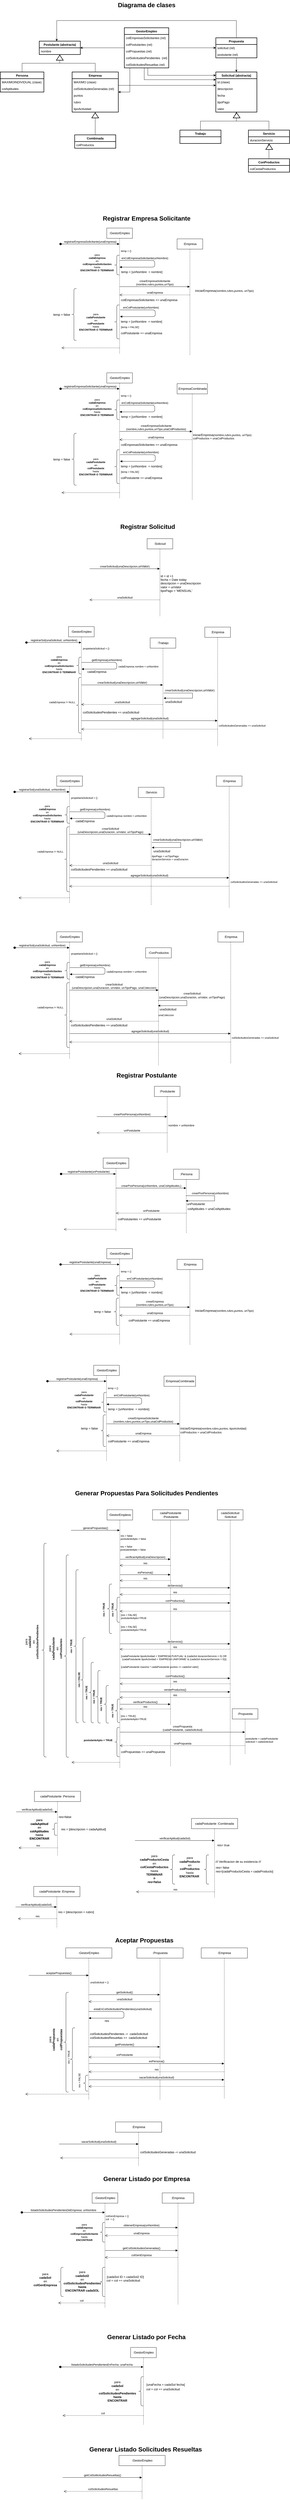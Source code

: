 <mxfile version="15.0.3" type="google"><diagram id="WYto3yMPdvUXwDtHAwg9" name="Diagrama de clases"><mxGraphModel dx="2694" dy="1169" grid="0" gridSize="10" guides="1" tooltips="1" connect="0" arrows="1" fold="1" page="1" pageScale="1" pageWidth="1169" pageHeight="827" math="0" shadow="0"><root><mxCell id="0"/><mxCell id="1" parent="0"/><mxCell id="g0rrVuZAuX5Ll1vu8Sr8-34" style="edgeStyle=orthogonalEdgeStyle;rounded=0;orthogonalLoop=1;jettySize=auto;html=1;" parent="1" source="g0rrVuZAuX5Ll1vu8Sr8-5" target="g0rrVuZAuX5Ll1vu8Sr8-11" edge="1"><mxGeometry relative="1" as="geometry"/></mxCell><mxCell id="g0rrVuZAuX5Ll1vu8Sr8-35" style="edgeStyle=orthogonalEdgeStyle;rounded=0;orthogonalLoop=1;jettySize=auto;html=1;" parent="1" source="g0rrVuZAuX5Ll1vu8Sr8-5" target="g0rrVuZAuX5Ll1vu8Sr8-15" edge="1"><mxGeometry relative="1" as="geometry"/></mxCell><mxCell id="NRD-8HiO9Ss9oECyEFP6-4" style="edgeStyle=orthogonalEdgeStyle;rounded=0;orthogonalLoop=1;jettySize=auto;html=1;" parent="1" source="g0rrVuZAuX5Ll1vu8Sr8-5" target="g0rrVuZAuX5Ll1vu8Sr8-27" edge="1"><mxGeometry relative="1" as="geometry"><Array as="points"><mxPoint x="576" y="330"/></Array></mxGeometry></mxCell><mxCell id="NRD-8HiO9Ss9oECyEFP6-5" style="edgeStyle=orthogonalEdgeStyle;rounded=0;orthogonalLoop=1;jettySize=auto;html=1;" parent="1" source="g0rrVuZAuX5Ll1vu8Sr8-5" target="g0rrVuZAuX5Ll1vu8Sr8-27" edge="1"><mxGeometry relative="1" as="geometry"><Array as="points"><mxPoint x="590" y="313"/></Array></mxGeometry></mxCell><mxCell id="g0rrVuZAuX5Ll1vu8Sr8-5" value="GestorEmpleo&#10;" style="swimlane;fontStyle=1;align=center;verticalAlign=top;childLayout=stackLayout;horizontal=1;startSize=26;horizontalStack=0;resizeParent=1;resizeParentMax=0;resizeLast=0;collapsible=1;marginBottom=0;rounded=0;shadow=0;glass=0;strokeWidth=2;" parent="1" vertex="1"><mxGeometry x="498.5" y="128" width="173" height="156" as="geometry"/></mxCell><mxCell id="nWRxhOvVhM9Aj-knc7gO-10" value="colEmpresasSolicitantes (rel)" style="text;strokeColor=none;fillColor=none;align=left;verticalAlign=top;spacingLeft=4;spacingRight=4;overflow=hidden;rotatable=0;points=[[0,0.5],[1,0.5]];portConstraint=eastwest;" parent="g0rrVuZAuX5Ll1vu8Sr8-5" vertex="1"><mxGeometry y="26" width="173" height="26" as="geometry"/></mxCell><mxCell id="g0rrVuZAuX5Ll1vu8Sr8-6" value="colPostulantes (rel)" style="text;strokeColor=none;fillColor=none;align=left;verticalAlign=top;spacingLeft=4;spacingRight=4;overflow=hidden;rotatable=0;points=[[0,0.5],[1,0.5]];portConstraint=eastwest;" parent="g0rrVuZAuX5Ll1vu8Sr8-5" vertex="1"><mxGeometry y="52" width="173" height="26" as="geometry"/></mxCell><mxCell id="g0rrVuZAuX5Ll1vu8Sr8-10" value="colPropuestas (rel)" style="text;strokeColor=none;fillColor=none;align=left;verticalAlign=top;spacingLeft=4;spacingRight=4;overflow=hidden;rotatable=0;points=[[0,0.5],[1,0.5]];portConstraint=eastwest;" parent="g0rrVuZAuX5Ll1vu8Sr8-5" vertex="1"><mxGeometry y="78" width="173" height="26" as="geometry"/></mxCell><mxCell id="NRD-8HiO9Ss9oECyEFP6-2" value="colSolicitudesPendientes  (rel)" style="text;strokeColor=none;fillColor=none;align=left;verticalAlign=top;spacingLeft=4;spacingRight=4;overflow=hidden;rotatable=0;points=[[0,0.5],[1,0.5]];portConstraint=eastwest;" parent="g0rrVuZAuX5Ll1vu8Sr8-5" vertex="1"><mxGeometry y="104" width="173" height="26" as="geometry"/></mxCell><mxCell id="NRD-8HiO9Ss9oECyEFP6-1" value="colSolicitudesResueltas (rel)" style="text;strokeColor=none;fillColor=none;align=left;verticalAlign=top;spacingLeft=4;spacingRight=4;overflow=hidden;rotatable=0;points=[[0,0.5],[1,0.5]];portConstraint=eastwest;" parent="g0rrVuZAuX5Ll1vu8Sr8-5" vertex="1"><mxGeometry y="130" width="173" height="26" as="geometry"/></mxCell><mxCell id="g0rrVuZAuX5Ll1vu8Sr8-32" style="edgeStyle=orthogonalEdgeStyle;rounded=0;orthogonalLoop=1;jettySize=auto;html=1;" parent="1" source="g0rrVuZAuX5Ll1vu8Sr8-11" target="g0rrVuZAuX5Ll1vu8Sr8-27" edge="1"><mxGeometry relative="1" as="geometry"/></mxCell><mxCell id="g0rrVuZAuX5Ll1vu8Sr8-33" style="edgeStyle=orthogonalEdgeStyle;rounded=0;orthogonalLoop=1;jettySize=auto;html=1;" parent="1" source="g0rrVuZAuX5Ll1vu8Sr8-11" target="g0rrVuZAuX5Ll1vu8Sr8-15" edge="1"><mxGeometry relative="1" as="geometry"><Array as="points"><mxPoint x="935" y="100"/><mxPoint x="235" y="100"/></Array></mxGeometry></mxCell><mxCell id="g0rrVuZAuX5Ll1vu8Sr8-11" value="Propuesta" style="swimlane;fontStyle=1;align=center;verticalAlign=top;childLayout=stackLayout;horizontal=1;startSize=26;horizontalStack=0;resizeParent=1;resizeParentMax=0;resizeLast=0;collapsible=1;marginBottom=0;rounded=0;shadow=0;glass=0;strokeWidth=2;" parent="1" vertex="1"><mxGeometry x="855" y="167" width="160" height="78" as="geometry"/></mxCell><mxCell id="g0rrVuZAuX5Ll1vu8Sr8-12" value="solicitud (rel)" style="text;strokeColor=none;fillColor=none;align=left;verticalAlign=top;spacingLeft=4;spacingRight=4;overflow=hidden;rotatable=0;points=[[0,0.5],[1,0.5]];portConstraint=eastwest;" parent="g0rrVuZAuX5Ll1vu8Sr8-11" vertex="1"><mxGeometry y="26" width="160" height="26" as="geometry"/></mxCell><mxCell id="g0rrVuZAuX5Ll1vu8Sr8-13" value="postulante (rel)" style="text;strokeColor=none;fillColor=none;align=left;verticalAlign=top;spacingLeft=4;spacingRight=4;overflow=hidden;rotatable=0;points=[[0,0.5],[1,0.5]];portConstraint=eastwest;" parent="g0rrVuZAuX5Ll1vu8Sr8-11" vertex="1"><mxGeometry y="52" width="160" height="26" as="geometry"/></mxCell><mxCell id="g0rrVuZAuX5Ll1vu8Sr8-36" style="edgeStyle=orthogonalEdgeStyle;rounded=0;orthogonalLoop=1;jettySize=auto;html=1;" parent="1" source="g0rrVuZAuX5Ll1vu8Sr8-18" target="g0rrVuZAuX5Ll1vu8Sr8-15" edge="1"><mxGeometry relative="1" as="geometry"/></mxCell><mxCell id="g0rrVuZAuX5Ll1vu8Sr8-18" value="Persona" style="swimlane;fontStyle=1;align=center;verticalAlign=top;childLayout=stackLayout;horizontal=1;startSize=26;horizontalStack=0;resizeParent=1;resizeParentMax=0;resizeLast=0;collapsible=1;marginBottom=0;rounded=0;shadow=0;glass=0;strokeWidth=2;" parent="1" vertex="1"><mxGeometry x="15" y="300" width="170" height="78" as="geometry"/></mxCell><mxCell id="g0rrVuZAuX5Ll1vu8Sr8-31" value="MAXIMOINDIVIDUAL (clase)" style="text;strokeColor=none;fillColor=none;align=left;verticalAlign=top;spacingLeft=4;spacingRight=4;overflow=hidden;rotatable=0;points=[[0,0.5],[1,0.5]];portConstraint=eastwest;" parent="g0rrVuZAuX5Ll1vu8Sr8-18" vertex="1"><mxGeometry y="26" width="170" height="26" as="geometry"/></mxCell><mxCell id="g0rrVuZAuX5Ll1vu8Sr8-19" value="colAptitudes" style="text;strokeColor=none;fillColor=none;align=left;verticalAlign=top;spacingLeft=4;spacingRight=4;overflow=hidden;rotatable=0;points=[[0,0.5],[1,0.5]];portConstraint=eastwest;" parent="g0rrVuZAuX5Ll1vu8Sr8-18" vertex="1"><mxGeometry y="52" width="170" height="26" as="geometry"/></mxCell><mxCell id="g0rrVuZAuX5Ll1vu8Sr8-37" style="edgeStyle=orthogonalEdgeStyle;rounded=0;orthogonalLoop=1;jettySize=auto;html=1;" parent="1" source="g0rrVuZAuX5Ll1vu8Sr8-20" target="g0rrVuZAuX5Ll1vu8Sr8-15" edge="1"><mxGeometry relative="1" as="geometry"/></mxCell><mxCell id="g0rrVuZAuX5Ll1vu8Sr8-20" value="Empresa" style="swimlane;fontStyle=1;align=center;verticalAlign=top;childLayout=stackLayout;horizontal=1;startSize=26;horizontalStack=0;resizeParent=1;resizeParentMax=0;resizeLast=0;collapsible=1;marginBottom=0;rounded=0;shadow=0;glass=0;strokeWidth=2;" parent="1" vertex="1"><mxGeometry x="295" y="300" width="180" height="156" as="geometry"/></mxCell><mxCell id="g0rrVuZAuX5Ll1vu8Sr8-21" value="MAXIMO (clase)" style="text;strokeColor=none;fillColor=none;align=left;verticalAlign=top;spacingLeft=4;spacingRight=4;overflow=hidden;rotatable=0;points=[[0,0.5],[1,0.5]];portConstraint=eastwest;" parent="g0rrVuZAuX5Ll1vu8Sr8-20" vertex="1"><mxGeometry y="26" width="180" height="26" as="geometry"/></mxCell><mxCell id="BpM1S8fm8K_eqG9w-BBP-2" value="colSolicitudesGeneradas (rel)" style="text;strokeColor=none;fillColor=none;align=left;verticalAlign=top;spacingLeft=4;spacingRight=4;overflow=hidden;rotatable=0;points=[[0,0.5],[1,0.5]];portConstraint=eastwest;" parent="g0rrVuZAuX5Ll1vu8Sr8-20" vertex="1"><mxGeometry y="52" width="180" height="26" as="geometry"/></mxCell><mxCell id="g0rrVuZAuX5Ll1vu8Sr8-26" value="puntos" style="text;strokeColor=none;fillColor=none;align=left;verticalAlign=top;spacingLeft=4;spacingRight=4;overflow=hidden;rotatable=0;points=[[0,0.5],[1,0.5]];portConstraint=eastwest;" parent="g0rrVuZAuX5Ll1vu8Sr8-20" vertex="1"><mxGeometry y="78" width="180" height="26" as="geometry"/></mxCell><mxCell id="g0rrVuZAuX5Ll1vu8Sr8-25" value="rubro" style="text;strokeColor=none;fillColor=none;align=left;verticalAlign=top;spacingLeft=4;spacingRight=4;overflow=hidden;rotatable=0;points=[[0,0.5],[1,0.5]];portConstraint=eastwest;" parent="g0rrVuZAuX5Ll1vu8Sr8-20" vertex="1"><mxGeometry y="104" width="180" height="26" as="geometry"/></mxCell><mxCell id="EMqAxhMJwpjdQaD22LYy-1" value="tipoActividad" style="text;strokeColor=none;fillColor=none;align=left;verticalAlign=top;spacingLeft=4;spacingRight=4;overflow=hidden;rotatable=0;points=[[0,0.5],[1,0.5]];portConstraint=eastwest;" parent="g0rrVuZAuX5Ll1vu8Sr8-20" vertex="1"><mxGeometry y="130" width="180" height="26" as="geometry"/></mxCell><mxCell id="g0rrVuZAuX5Ll1vu8Sr8-40" style="edgeStyle=orthogonalEdgeStyle;rounded=0;orthogonalLoop=1;jettySize=auto;html=1;" parent="1" source="g0rrVuZAuX5Ll1vu8Sr8-20" target="g0rrVuZAuX5Ll1vu8Sr8-27" edge="1"><mxGeometry relative="1" as="geometry"><Array as="points"><mxPoint x="745" y="352"/><mxPoint x="745" y="352"/></Array></mxGeometry></mxCell><mxCell id="g0rrVuZAuX5Ll1vu8Sr8-67" style="edgeStyle=orthogonalEdgeStyle;rounded=0;orthogonalLoop=1;jettySize=auto;html=1;" parent="1" source="g0rrVuZAuX5Ll1vu8Sr8-42" target="g0rrVuZAuX5Ll1vu8Sr8-27" edge="1"><mxGeometry relative="1" as="geometry"><mxPoint x="935" y="482" as="targetPoint"/></mxGeometry></mxCell><mxCell id="g0rrVuZAuX5Ll1vu8Sr8-42" value="Trabajo" style="swimlane;fontStyle=1;align=center;verticalAlign=top;childLayout=stackLayout;horizontal=1;startSize=26;horizontalStack=0;resizeParent=1;resizeParentMax=0;resizeLast=0;collapsible=1;marginBottom=0;rounded=0;shadow=0;glass=0;strokeWidth=2;" parent="1" vertex="1"><mxGeometry x="715" y="526" width="160" height="52" as="geometry"/></mxCell><mxCell id="g0rrVuZAuX5Ll1vu8Sr8-68" style="edgeStyle=orthogonalEdgeStyle;rounded=0;orthogonalLoop=1;jettySize=auto;html=1;" parent="1" source="tih0w1F_fuo1vd5tNeoc-10" target="g0rrVuZAuX5Ll1vu8Sr8-27" edge="1"><mxGeometry relative="1" as="geometry"><mxPoint x="1075" y="526" as="sourcePoint"/><mxPoint x="935" y="482" as="targetPoint"/></mxGeometry></mxCell><mxCell id="g0rrVuZAuX5Ll1vu8Sr8-71" style="edgeStyle=orthogonalEdgeStyle;rounded=0;orthogonalLoop=1;jettySize=auto;html=1;" parent="1" source="g0rrVuZAuX5Ll1vu8Sr8-62" target="g0rrVuZAuX5Ll1vu8Sr8-20" edge="1"><mxGeometry relative="1" as="geometry"><mxPoint x="415" y="551" as="targetPoint"/></mxGeometry></mxCell><mxCell id="g0rrVuZAuX5Ll1vu8Sr8-62" value="Combinada" style="swimlane;fontStyle=1;align=center;verticalAlign=top;childLayout=stackLayout;horizontal=1;startSize=26;horizontalStack=0;resizeParent=1;resizeParentMax=0;resizeLast=0;collapsible=1;marginBottom=0;rounded=0;shadow=0;glass=0;strokeWidth=2;" parent="1" vertex="1"><mxGeometry x="305" y="544.5" width="160" height="52" as="geometry"/></mxCell><mxCell id="g0rrVuZAuX5Ll1vu8Sr8-66" value="colProductos" style="text;strokeColor=none;fillColor=none;align=left;verticalAlign=top;spacingLeft=4;spacingRight=4;overflow=hidden;rotatable=0;points=[[0,0.5],[1,0.5]];portConstraint=eastwest;" parent="g0rrVuZAuX5Ll1vu8Sr8-62" vertex="1"><mxGeometry y="26" width="160" height="26" as="geometry"/></mxCell><mxCell id="g0rrVuZAuX5Ll1vu8Sr8-73" value="" style="group" parent="1" vertex="1" connectable="0"><mxGeometry x="167" y="180" width="160" height="74.335" as="geometry"/></mxCell><mxCell id="g0rrVuZAuX5Ll1vu8Sr8-15" value="Postulante (abstracta)" style="swimlane;fontStyle=1;align=center;verticalAlign=top;childLayout=stackLayout;horizontal=1;startSize=26;horizontalStack=0;resizeParent=1;resizeParentMax=0;resizeLast=0;collapsible=1;marginBottom=0;rounded=0;shadow=0;glass=0;strokeWidth=2;" parent="g0rrVuZAuX5Ll1vu8Sr8-73" vertex="1"><mxGeometry width="160" height="52" as="geometry"/></mxCell><mxCell id="g0rrVuZAuX5Ll1vu8Sr8-16" value="nombre" style="text;strokeColor=none;fillColor=none;align=left;verticalAlign=top;spacingLeft=4;spacingRight=4;overflow=hidden;rotatable=0;points=[[0,0.5],[1,0.5]];portConstraint=eastwest;" parent="g0rrVuZAuX5Ll1vu8Sr8-15" vertex="1"><mxGeometry y="26" width="160" height="26" as="geometry"/></mxCell><mxCell id="g0rrVuZAuX5Ll1vu8Sr8-72" value="" style="triangle;whiteSpace=wrap;html=1;rounded=0;shadow=0;glass=0;strokeWidth=2;rotation=-90;" parent="g0rrVuZAuX5Ll1vu8Sr8-73" vertex="1"><mxGeometry x="70.0" y="51" width="20" height="26.67" as="geometry"/></mxCell><mxCell id="g0rrVuZAuX5Ll1vu8Sr8-75" value="" style="group" parent="1" vertex="1" connectable="0"><mxGeometry x="855" y="300" width="160" height="152.665" as="geometry"/></mxCell><mxCell id="g0rrVuZAuX5Ll1vu8Sr8-27" value="Solicitud (abstracta)" style="swimlane;fontStyle=1;align=center;verticalAlign=top;childLayout=stackLayout;horizontal=1;startSize=26;horizontalStack=0;resizeParent=1;resizeParentMax=0;resizeLast=0;collapsible=1;marginBottom=0;rounded=0;shadow=0;glass=0;strokeWidth=2;" parent="g0rrVuZAuX5Ll1vu8Sr8-75" vertex="1"><mxGeometry width="160" height="156" as="geometry"/></mxCell><mxCell id="g0rrVuZAuX5Ll1vu8Sr8-28" value="id (clase)" style="text;strokeColor=none;fillColor=none;align=left;verticalAlign=top;spacingLeft=4;spacingRight=4;overflow=hidden;rotatable=0;points=[[0,0.5],[1,0.5]];portConstraint=eastwest;" parent="g0rrVuZAuX5Ll1vu8Sr8-27" vertex="1"><mxGeometry y="26" width="160" height="26" as="geometry"/></mxCell><mxCell id="g0rrVuZAuX5Ll1vu8Sr8-41" value="descripcion" style="text;strokeColor=none;fillColor=none;align=left;verticalAlign=top;spacingLeft=4;spacingRight=4;overflow=hidden;rotatable=0;points=[[0,0.5],[1,0.5]];portConstraint=eastwest;" parent="g0rrVuZAuX5Ll1vu8Sr8-27" vertex="1"><mxGeometry y="52" width="160" height="26" as="geometry"/></mxCell><mxCell id="g0rrVuZAuX5Ll1vu8Sr8-29" value="fecha" style="text;strokeColor=none;fillColor=none;align=left;verticalAlign=top;spacingLeft=4;spacingRight=4;overflow=hidden;rotatable=0;points=[[0,0.5],[1,0.5]];portConstraint=eastwest;" parent="g0rrVuZAuX5Ll1vu8Sr8-27" vertex="1"><mxGeometry y="78" width="160" height="26" as="geometry"/></mxCell><mxCell id="NRD-8HiO9Ss9oECyEFP6-3" value="tipoPago" style="text;strokeColor=none;fillColor=none;align=left;verticalAlign=top;spacingLeft=4;spacingRight=4;overflow=hidden;rotatable=0;points=[[0,0.5],[1,0.5]];portConstraint=eastwest;" parent="g0rrVuZAuX5Ll1vu8Sr8-27" vertex="1"><mxGeometry y="104" width="160" height="26" as="geometry"/></mxCell><mxCell id="g0rrVuZAuX5Ll1vu8Sr8-30" value="valor" style="text;strokeColor=none;fillColor=none;align=left;verticalAlign=top;spacingLeft=4;spacingRight=4;overflow=hidden;rotatable=0;points=[[0,0.5],[1,0.5]];portConstraint=eastwest;" parent="g0rrVuZAuX5Ll1vu8Sr8-27" vertex="1"><mxGeometry y="130" width="160" height="26" as="geometry"/></mxCell><mxCell id="g0rrVuZAuX5Ll1vu8Sr8-74" value="" style="triangle;whiteSpace=wrap;html=1;rounded=0;shadow=0;glass=0;strokeWidth=2;rotation=-90;" parent="g0rrVuZAuX5Ll1vu8Sr8-75" vertex="1"><mxGeometry x="71" y="155.33" width="20" height="26.67" as="geometry"/></mxCell><mxCell id="g0rrVuZAuX5Ll1vu8Sr8-76" value="" style="triangle;whiteSpace=wrap;html=1;rounded=0;shadow=0;glass=0;strokeWidth=2;rotation=-90;" parent="1" vertex="1"><mxGeometry x="375" y="455.33" width="20" height="26.67" as="geometry"/></mxCell><mxCell id="jG3eEZpOzwL-jaNNic5v-7" value="Diagrama de clases" style="text;strokeColor=none;fillColor=none;html=1;fontSize=24;fontStyle=1;verticalAlign=middle;align=center;" parent="1" vertex="1"><mxGeometry x="535" y="20" width="100" height="40" as="geometry"/></mxCell><mxCell id="tih0w1F_fuo1vd5tNeoc-10" value="Servicio" style="swimlane;fontStyle=1;align=center;verticalAlign=top;childLayout=stackLayout;horizontal=1;startSize=26;horizontalStack=0;resizeParent=1;resizeParentMax=0;resizeLast=0;collapsible=1;marginBottom=0;rounded=0;shadow=0;glass=0;strokeWidth=2;" parent="1" vertex="1"><mxGeometry x="982" y="526" width="160" height="52" as="geometry"/></mxCell><mxCell id="tih0w1F_fuo1vd5tNeoc-11" value="duracionServicio" style="text;strokeColor=none;fillColor=none;align=left;verticalAlign=top;spacingLeft=4;spacingRight=4;overflow=hidden;rotatable=0;points=[[0,0.5],[1,0.5]];portConstraint=eastwest;" parent="tih0w1F_fuo1vd5tNeoc-10" vertex="1"><mxGeometry y="26" width="160" height="26" as="geometry"/></mxCell><mxCell id="tih0w1F_fuo1vd5tNeoc-14" value=":GestorEmpleo" style="shape=umlLifeline;perimeter=lifelinePerimeter;whiteSpace=wrap;html=1;container=1;collapsible=0;recursiveResize=0;outlineConnect=0;" parent="1" vertex="1"><mxGeometry x="430" y="907" width="100" height="490" as="geometry"/></mxCell><mxCell id="nWRxhOvVhM9Aj-knc7gO-1" value="Registrar Empresa Solicitante" style="text;strokeColor=none;fillColor=none;html=1;fontSize=24;fontStyle=1;verticalAlign=middle;align=center;" parent="1" vertex="1"><mxGeometry x="412" y="850" width="345" height="40" as="geometry"/></mxCell><mxCell id="nWRxhOvVhM9Aj-knc7gO-3" value="registrarEmpresaSolicitante(unaEmpresa)" style="html=1;verticalAlign=bottom;startArrow=oval;startFill=1;endArrow=block;startSize=8;" parent="1" target="tih0w1F_fuo1vd5tNeoc-14" edge="1"><mxGeometry width="60" relative="1" as="geometry"><mxPoint x="250" y="969" as="sourcePoint"/><mxPoint x="411" y="994" as="targetPoint"/></mxGeometry></mxCell><mxCell id="nWRxhOvVhM9Aj-knc7gO-6" value="" style="html=1;verticalAlign=bottom;endArrow=open;dashed=1;endSize=8;" parent="1" source="tih0w1F_fuo1vd5tNeoc-14" edge="1"><mxGeometry relative="1" as="geometry"><mxPoint x="417" y="1136" as="sourcePoint"/><mxPoint x="254" y="1373" as="targetPoint"/></mxGeometry></mxCell><mxCell id="nWRxhOvVhM9Aj-knc7gO-7" value=":Empresa" style="shape=umlLifeline;perimeter=lifelinePerimeter;whiteSpace=wrap;html=1;container=1;collapsible=0;recursiveResize=0;outlineConnect=0;" parent="1" vertex="1"><mxGeometry x="704" y="949" width="100" height="454" as="geometry"/></mxCell><mxCell id="nWRxhOvVhM9Aj-knc7gO-8" value="crearEmpresaSolicitante&lt;br&gt;(nombre,rubro,puntos,unTipo)" style="html=1;verticalAlign=bottom;endArrow=block;" parent="1" source="tih0w1F_fuo1vd5tNeoc-14" target="nWRxhOvVhM9Aj-knc7gO-7" edge="1"><mxGeometry width="80" relative="1" as="geometry"><mxPoint x="510" y="1029" as="sourcePoint"/><mxPoint x="590" y="1029" as="targetPoint"/><Array as="points"><mxPoint x="601" y="1135"/><mxPoint x="617" y="1135"/></Array></mxGeometry></mxCell><mxCell id="nWRxhOvVhM9Aj-knc7gO-9" value="unaEmpresa" style="html=1;verticalAlign=bottom;endArrow=open;dashed=1;endSize=8;" parent="1" source="nWRxhOvVhM9Aj-knc7gO-7" target="tih0w1F_fuo1vd5tNeoc-14" edge="1"><mxGeometry relative="1" as="geometry"><mxPoint x="640" y="1108" as="sourcePoint"/><mxPoint x="560" y="1108" as="targetPoint"/><Array as="points"><mxPoint x="600" y="1167"/></Array></mxGeometry></mxCell><mxCell id="nWRxhOvVhM9Aj-knc7gO-11" value="&lt;span style=&quot;color: rgba(0 , 0 , 0 , 0) ; font-family: monospace ; font-size: 0px&quot;&gt;%3CmxGraphModel%3E%3Croot%3E%3CmxCell%20id%3D%220%22%2F%3E%3CmxCell%20id%3D%221%22%20parent%3D%220%22%2F%3E%3CmxCell%20id%3D%222%22%20value%3D%22colSolicitudes%20(rel)%22%20style%3D%22text%3BstrokeColor%3Dnone%3BfillColor%3Dnone%3Balign%3Dleft%3BverticalAlign%3Dtop%3BspacingLeft%3D4%3BspacingRight%3D4%3Boverflow%3Dhidden%3Brotatable%3D0%3Bpoints%3D%5B%5B0%2C0.5%5D%2C%5B1%2C0.5%5D%5D%3BportConstraint%3Deastwest%3B%22%20vertex%3D%221%22%20parent%3D%221%22%3E%3CmxGeometry%20x%3D%22495%22%20y%3D%22232%22%20width%3D%22160%22%20height%3D%2226%22%20as%3D%22geometry%22%2F%3E%3C%2FmxCell%3E%3C%2Froot%3E%3C%2FmxGraphModelvol&lt;/span&gt;" style="text;html=1;align=center;verticalAlign=middle;resizable=0;points=[];autosize=1;strokeColor=none;" parent="1" vertex="1"><mxGeometry x="535" y="1153" width="10" height="22" as="geometry"/></mxCell><mxCell id="nWRxhOvVhM9Aj-knc7gO-12" value="colEmpresasSolicitantes += unaEmpresa" style="text;html=1;align=center;verticalAlign=middle;resizable=0;points=[];autosize=1;strokeColor=none;" parent="1" vertex="1"><mxGeometry x="480" y="1178" width="229" height="17" as="geometry"/></mxCell><mxCell id="nWRxhOvVhM9Aj-knc7gO-13" value="iniciarEmpresa&lt;span style=&quot;font-size: 11px&quot;&gt;(nombre,rubro,puntos, unTipo)&lt;/span&gt;" style="text;html=1;align=center;verticalAlign=middle;resizable=0;points=[];autosize=1;strokeColor=none;" parent="1" vertex="1"><mxGeometry x="769" y="1142.33" width="238" height="18" as="geometry"/></mxCell><mxCell id="nWRxhOvVhM9Aj-knc7gO-24" value="" style="shape=curlyBracket;whiteSpace=wrap;html=1;rounded=1;" parent="1" vertex="1"><mxGeometry x="459" y="1012.67" width="20" height="76.33" as="geometry"/></mxCell><mxCell id="nWRxhOvVhM9Aj-knc7gO-25" value="para&lt;br style=&quot;font-size: 10px;&quot;&gt;&lt;b style=&quot;font-size: 10px;&quot;&gt;cadaEmpresa&lt;/b&gt;&lt;br style=&quot;font-size: 10px;&quot;&gt;en&lt;br style=&quot;font-size: 10px;&quot;&gt;&lt;b style=&quot;font-size: 10px;&quot;&gt;colEmpresaSolicitantes&lt;/b&gt;&lt;br style=&quot;font-size: 10px;&quot;&gt;hasta&lt;br style=&quot;font-size: 10px;&quot;&gt;&lt;b style=&quot;font-size: 10px;&quot;&gt;ENCONTRAR O TERMINAR&lt;/b&gt;" style="text;html=1;align=center;verticalAlign=middle;resizable=0;points=[];autosize=1;strokeColor=none;fontSize=10;" parent="1" vertex="1"><mxGeometry x="322" y="1002.67" width="140" height="76" as="geometry"/></mxCell><mxCell id="nWRxhOvVhM9Aj-knc7gO-26" value="enColEmpresaSolicitante(unNombre)" style="html=1;verticalAlign=bottom;endArrow=block;" parent="1" source="tih0w1F_fuo1vd5tNeoc-14" target="tih0w1F_fuo1vd5tNeoc-14" edge="1"><mxGeometry x="-0.346" width="80" relative="1" as="geometry"><mxPoint x="489.929" y="1104" as="sourcePoint"/><mxPoint x="741.5" y="1104" as="targetPoint"/><Array as="points"><mxPoint x="561" y="1033"/><mxPoint x="617" y="1033"/><mxPoint x="617" y="1059"/></Array><mxPoint as="offset"/></mxGeometry></mxCell><mxCell id="nWRxhOvVhM9Aj-knc7gO-29" value="" style="shape=curlyBracket;whiteSpace=wrap;html=1;rounded=1;" parent="1" vertex="1"><mxGeometry x="292" y="1142.33" width="20" height="201.67" as="geometry"/></mxCell><mxCell id="nWRxhOvVhM9Aj-knc7gO-30" value="temp = false" style="text;html=1;align=center;verticalAlign=middle;resizable=0;points=[];autosize=1;strokeColor=none;" parent="1" vertex="1"><mxGeometry x="216" y="1234.66" width="76" height="18" as="geometry"/></mxCell><mxCell id="67pHnwiuOOMxWVP25EBZ-3" value="Registrar Postulante" style="text;strokeColor=none;fillColor=none;html=1;fontSize=24;fontStyle=1;verticalAlign=middle;align=center;" parent="1" vertex="1"><mxGeometry x="412" y="4183" width="345" height="40" as="geometry"/></mxCell><mxCell id="67pHnwiuOOMxWVP25EBZ-6" value=":Postulante" style="shape=umlLifeline;perimeter=lifelinePerimeter;whiteSpace=wrap;html=1;container=1;collapsible=0;recursiveResize=0;outlineConnect=0;" parent="1" vertex="1"><mxGeometry x="615.5" y="4245" width="100" height="258" as="geometry"/></mxCell><mxCell id="67pHnwiuOOMxWVP25EBZ-7" value="&lt;div style=&quot;text-align: left&quot;&gt;crearPosPersona(unNombre)&lt;/div&gt;" style="html=1;verticalAlign=bottom;endArrow=block;" parent="1" target="67pHnwiuOOMxWVP25EBZ-6" edge="1"><mxGeometry width="80" relative="1" as="geometry"><mxPoint x="391" y="4363" as="sourcePoint"/><mxPoint x="501.5" y="4368" as="targetPoint"/><Array as="points"><mxPoint x="512.5" y="4363"/></Array></mxGeometry></mxCell><mxCell id="67pHnwiuOOMxWVP25EBZ-8" value="unPostulante" style="html=1;verticalAlign=bottom;endArrow=open;dashed=1;endSize=8;" parent="1" source="67pHnwiuOOMxWVP25EBZ-6" edge="1"><mxGeometry relative="1" as="geometry"><mxPoint x="551.5" y="4447" as="sourcePoint"/><mxPoint x="391" y="4426" as="targetPoint"/><Array as="points"><mxPoint x="548.5" y="4426"/></Array></mxGeometry></mxCell><mxCell id="67pHnwiuOOMxWVP25EBZ-11" value="&lt;span style=&quot;font-size: 11px&quot;&gt;nombre = unNombre&lt;br&gt;&lt;/span&gt;" style="text;html=1;align=left;verticalAlign=middle;resizable=0;points=[];autosize=1;strokeColor=none;" parent="1" vertex="1"><mxGeometry x="667.5" y="4387.5" width="111" height="18" as="geometry"/></mxCell><mxCell id="67pHnwiuOOMxWVP25EBZ-55" value="Generar Propuestas Para Solicitudes Pendientes" style="text;strokeColor=none;fillColor=none;html=1;fontSize=24;fontStyle=1;verticalAlign=middle;align=center;" parent="1" vertex="1"><mxGeometry x="412" y="5808" width="345" height="40" as="geometry"/></mxCell><mxCell id="Uq5l8lzknyCJ6QQRAxXr-16" style="edgeStyle=orthogonalEdgeStyle;rounded=0;orthogonalLoop=1;jettySize=auto;html=1;" parent="1" source="g0rrVuZAuX5Ll1vu8Sr8-5" target="g0rrVuZAuX5Ll1vu8Sr8-20" edge="1"><mxGeometry relative="1" as="geometry"><Array as="points"><mxPoint x="520" y="378"/></Array></mxGeometry></mxCell><mxCell id="NRD-8HiO9Ss9oECyEFP6-6" value="temp = [unNombre&amp;nbsp; = nombre]" style="text;html=1;align=center;verticalAlign=middle;resizable=0;points=[];autosize=1;strokeColor=none;" parent="1" vertex="1"><mxGeometry x="480" y="1069" width="171" height="18" as="geometry"/></mxCell><mxCell id="_I926oUUX0ywxKF8zPAK-1" style="edgeStyle=orthogonalEdgeStyle;rounded=0;orthogonalLoop=1;jettySize=auto;html=1;" parent="1" source="_I926oUUX0ywxKF8zPAK-2" target="tih0w1F_fuo1vd5tNeoc-10" edge="1"><mxGeometry relative="1" as="geometry"><mxPoint x="1095" y="574" as="targetPoint"/></mxGeometry></mxCell><mxCell id="_I926oUUX0ywxKF8zPAK-2" value="ConProductos" style="swimlane;fontStyle=1;align=center;verticalAlign=top;childLayout=stackLayout;horizontal=1;startSize=26;horizontalStack=0;resizeParent=1;resizeParentMax=0;resizeLast=0;collapsible=1;marginBottom=0;rounded=0;shadow=0;glass=0;strokeWidth=2;" parent="1" vertex="1"><mxGeometry x="982" y="637.5" width="160" height="52" as="geometry"/></mxCell><mxCell id="_I926oUUX0ywxKF8zPAK-3" value="colCestaProductos" style="text;strokeColor=none;fillColor=none;align=left;verticalAlign=top;spacingLeft=4;spacingRight=4;overflow=hidden;rotatable=0;points=[[0,0.5],[1,0.5]];portConstraint=eastwest;" parent="_I926oUUX0ywxKF8zPAK-2" vertex="1"><mxGeometry y="26" width="160" height="26" as="geometry"/></mxCell><mxCell id="_I926oUUX0ywxKF8zPAK-4" value="" style="triangle;whiteSpace=wrap;html=1;rounded=0;shadow=0;glass=0;strokeWidth=2;rotation=-90;" parent="1" vertex="1"><mxGeometry x="1053" y="578" width="20" height="26.67" as="geometry"/></mxCell><mxCell id="NRD-8HiO9Ss9oECyEFP6-75" value=":GestorEmpleo" style="shape=umlLifeline;perimeter=lifelinePerimeter;whiteSpace=wrap;html=1;container=1;collapsible=0;recursiveResize=0;outlineConnect=0;" parent="1" vertex="1"><mxGeometry x="416" y="4524" width="100" height="286.33" as="geometry"/></mxCell><mxCell id="NRD-8HiO9Ss9oECyEFP6-76" value="registrarPostulante(&lt;span style=&quot;text-align: left&quot;&gt;unPostulante&lt;/span&gt;)" style="html=1;verticalAlign=bottom;startArrow=oval;startFill=1;endArrow=block;startSize=8;" parent="1" target="NRD-8HiO9Ss9oECyEFP6-75" edge="1"><mxGeometry width="60" relative="1" as="geometry"><mxPoint x="252" y="4586" as="sourcePoint"/><mxPoint x="397" y="4611" as="targetPoint"/></mxGeometry></mxCell><mxCell id="NRD-8HiO9Ss9oECyEFP6-77" value="" style="html=1;verticalAlign=bottom;endArrow=open;dashed=1;endSize=8;" parent="1" source="NRD-8HiO9Ss9oECyEFP6-75" edge="1"><mxGeometry relative="1" as="geometry"><mxPoint x="403" y="4753" as="sourcePoint"/><mxPoint x="263" y="4801.33" as="targetPoint"/></mxGeometry></mxCell><mxCell id="NRD-8HiO9Ss9oECyEFP6-78" value=":Persona" style="shape=umlLifeline;perimeter=lifelinePerimeter;whiteSpace=wrap;html=1;container=1;collapsible=0;recursiveResize=0;outlineConnect=0;" parent="1" vertex="1"><mxGeometry x="690" y="4567.33" width="100" height="247" as="geometry"/></mxCell><mxCell id="NRD-8HiO9Ss9oECyEFP6-79" value="&lt;div style=&quot;text-align: left&quot;&gt;crearPosPersona(unNombre, unaColAptitudes,)&lt;/div&gt;" style="html=1;verticalAlign=bottom;endArrow=block;" parent="1" source="NRD-8HiO9Ss9oECyEFP6-75" target="NRD-8HiO9Ss9oECyEFP6-78" edge="1"><mxGeometry width="80" relative="1" as="geometry"><mxPoint x="496" y="4646" as="sourcePoint"/><mxPoint x="576" y="4646" as="targetPoint"/><Array as="points"><mxPoint x="587" y="4641"/></Array></mxGeometry></mxCell><mxCell id="NRD-8HiO9Ss9oECyEFP6-80" value="unPostulante" style="html=1;verticalAlign=bottom;endArrow=open;dashed=1;endSize=8;" parent="1" source="NRD-8HiO9Ss9oECyEFP6-78" target="NRD-8HiO9Ss9oECyEFP6-75" edge="1"><mxGeometry relative="1" as="geometry"><mxPoint x="626" y="4725" as="sourcePoint"/><mxPoint x="546" y="4725" as="targetPoint"/><Array as="points"><mxPoint x="581" y="4738.33"/></Array></mxGeometry></mxCell><mxCell id="NRD-8HiO9Ss9oECyEFP6-81" value="&lt;span style=&quot;color: rgba(0 , 0 , 0 , 0) ; font-family: monospace ; font-size: 0px&quot;&gt;%3CmxGraphModel%3E%3Croot%3E%3CmxCell%20id%3D%220%22%2F%3E%3CmxCell%20id%3D%221%22%20parent%3D%220%22%2F%3E%3CmxCell%20id%3D%222%22%20value%3D%22colSolicitudes%20(rel)%22%20style%3D%22text%3BstrokeColor%3Dnone%3BfillColor%3Dnone%3Balign%3Dleft%3BverticalAlign%3Dtop%3BspacingLeft%3D4%3BspacingRight%3D4%3Boverflow%3Dhidden%3Brotatable%3D0%3Bpoints%3D%5B%5B0%2C0.5%5D%2C%5B1%2C0.5%5D%5D%3BportConstraint%3Deastwest%3B%22%20vertex%3D%221%22%20parent%3D%221%22%3E%3CmxGeometry%20x%3D%22495%22%20y%3D%22232%22%20width%3D%22160%22%20height%3D%2226%22%20as%3D%22geometry%22%2F%3E%3C%2FmxCell%3E%3C%2Froot%3E%3C%2FmxGraphModelvol&lt;/span&gt;" style="text;html=1;align=center;verticalAlign=middle;resizable=0;points=[];autosize=1;strokeColor=none;" parent="1" vertex="1"><mxGeometry x="521" y="4770" width="10" height="22" as="geometry"/></mxCell><mxCell id="NRD-8HiO9Ss9oECyEFP6-83" style="edgeStyle=orthogonalEdgeStyle;rounded=0;orthogonalLoop=1;jettySize=auto;html=1;" parent="1" edge="1"><mxGeometry relative="1" as="geometry"><mxPoint x="738.0" y="4670.66" as="sourcePoint"/><mxPoint x="738.0" y="4690.66" as="targetPoint"/><Array as="points"><mxPoint x="850.19" y="4671.16"/></Array></mxGeometry></mxCell><mxCell id="NRD-8HiO9Ss9oECyEFP6-84" value="&lt;span style=&quot;font-size: 11px ; text-align: left&quot;&gt;crearPosPersona(unNombre)&lt;/span&gt;" style="text;html=1;align=center;verticalAlign=middle;resizable=0;points=[];autosize=1;strokeColor=none;" parent="1" vertex="1"><mxGeometry x="756.19" y="4651.33" width="154" height="19" as="geometry"/></mxCell><mxCell id="NRD-8HiO9Ss9oECyEFP6-85" value="unPostulante" style="text;html=1;align=center;verticalAlign=middle;resizable=0;points=[];autosize=1;strokeColor=none;" parent="1" vertex="1"><mxGeometry x="737.19" y="4694.66" width="80" height="17" as="geometry"/></mxCell><mxCell id="NRD-8HiO9Ss9oECyEFP6-86" value="colAptitudes = unaColAptitudes" style="text;html=1;align=center;verticalAlign=middle;resizable=0;points=[];autosize=1;strokeColor=none;" parent="1" vertex="1"><mxGeometry x="739.19" y="4713.33" width="177" height="17" as="geometry"/></mxCell><mxCell id="NRD-8HiO9Ss9oECyEFP6-89" value="colPostulantes += unPostulante" style="text;html=1;align=center;verticalAlign=middle;resizable=0;points=[];autosize=1;strokeColor=none;" parent="1" vertex="1"><mxGeometry x="467" y="4753" width="179" height="17" as="geometry"/></mxCell><mxCell id="HFl4LDq3nnsX7X4QG2I4-35" value="Aceptar Propuestas" style="text;strokeColor=none;fillColor=none;html=1;fontSize=24;fontStyle=1;verticalAlign=middle;align=center;" parent="1" vertex="1"><mxGeometry x="403.5" y="7547" width="345" height="40" as="geometry"/></mxCell><mxCell id="HFl4LDq3nnsX7X4QG2I4-36" value=":GestorEmpleo" style="shape=umlLifeline;perimeter=lifelinePerimeter;whiteSpace=wrap;html=1;container=1;collapsible=0;recursiveResize=0;outlineConnect=0;" parent="1" vertex="1"><mxGeometry x="270" y="7596" width="180" height="591" as="geometry"/></mxCell><mxCell id="HFl4LDq3nnsX7X4QG2I4-37" value="aceptarPropuestas()" style="html=1;verticalAlign=bottom;endArrow=block;" parent="1" target="HFl4LDq3nnsX7X4QG2I4-36" edge="1"><mxGeometry relative="1" as="geometry"><mxPoint x="126" y="7703" as="sourcePoint"/></mxGeometry></mxCell><mxCell id="HFl4LDq3nnsX7X4QG2I4-38" value="" style="html=1;verticalAlign=bottom;endArrow=open;dashed=1;endSize=8;" parent="1" source="HFl4LDq3nnsX7X4QG2I4-36" edge="1"><mxGeometry relative="1" as="geometry"><mxPoint x="113" y="8164.83" as="targetPoint"/></mxGeometry></mxCell><mxCell id="HFl4LDq3nnsX7X4QG2I4-40" value="" style="shape=curlyBracket;whiteSpace=wrap;html=1;rounded=1;" parent="1" vertex="1"><mxGeometry x="261" y="7769" width="20" height="388" as="geometry"/></mxCell><mxCell id="HFl4LDq3nnsX7X4QG2I4-41" value="para&lt;br&gt;&lt;b&gt;cadaPropuesta&lt;/b&gt;&lt;br&gt;en&lt;br&gt;&lt;b&gt;colPropuestas&lt;/b&gt;&lt;br&gt;" style="text;html=1;align=center;verticalAlign=middle;resizable=0;points=[];autosize=1;strokeColor=none;rotation=-90;" parent="1" vertex="1"><mxGeometry x="183" y="7923.42" width="96" height="60" as="geometry"/></mxCell><mxCell id="Ch7CR4MJIFSSwzq1gH8X-18" value=":Propuesta" style="shape=umlLifeline;perimeter=lifelinePerimeter;whiteSpace=wrap;html=1;container=1;collapsible=0;recursiveResize=0;outlineConnect=0;" parent="1" vertex="1"><mxGeometry x="547.5" y="7596" width="180" height="590" as="geometry"/></mxCell><mxCell id="Ch7CR4MJIFSSwzq1gH8X-19" value="getSolicitud()" style="html=1;verticalAlign=bottom;endArrow=block;" parent="1" source="HFl4LDq3nnsX7X4QG2I4-36" target="Ch7CR4MJIFSSwzq1gH8X-18" edge="1"><mxGeometry relative="1" as="geometry"><mxPoint x="369" y="7899.01" as="sourcePoint"/><mxPoint x="529.5" y="7899.01" as="targetPoint"/><Array as="points"><mxPoint x="484" y="7778"/></Array></mxGeometry></mxCell><mxCell id="Ch7CR4MJIFSSwzq1gH8X-20" value="&lt;span style=&quot;color: rgb(0 , 0 , 0) ; font-family: &amp;#34;helvetica&amp;#34; ; font-size: 11px ; font-style: normal ; font-weight: 400 ; letter-spacing: normal ; text-align: center ; text-indent: 0px ; text-transform: none ; word-spacing: 0px ; background-color: rgb(255 , 255 , 255) ; display: inline ; float: none&quot;&gt;unaSolicitud&lt;/span&gt;" style="html=1;verticalAlign=bottom;endArrow=open;dashed=1;endSize=8;" parent="1" source="Ch7CR4MJIFSSwzq1gH8X-18" target="HFl4LDq3nnsX7X4QG2I4-36" edge="1"><mxGeometry relative="1" as="geometry"><mxPoint x="379" y="7944.5" as="targetPoint"/><mxPoint x="529.5" y="7944.5" as="sourcePoint"/><Array as="points"><mxPoint x="490" y="7805"/></Array></mxGeometry></mxCell><mxCell id="Ch7CR4MJIFSSwzq1gH8X-21" value="" style="shape=curlyBracket;whiteSpace=wrap;html=1;rounded=1;size=0.5;" parent="1" vertex="1"><mxGeometry x="286" y="7907" width="20" height="245" as="geometry"/></mxCell><mxCell id="Ch7CR4MJIFSSwzq1gH8X-24" value="getPostulante()" style="html=1;verticalAlign=bottom;endArrow=block;" parent="1" source="HFl4LDq3nnsX7X4QG2I4-36" target="Ch7CR4MJIFSSwzq1gH8X-18" edge="1"><mxGeometry relative="1" as="geometry"><mxPoint x="362.997" y="7989.83" as="sourcePoint"/><mxPoint x="553.83" y="7989.83" as="targetPoint"/><Array as="points"><mxPoint x="482" y="7981"/></Array></mxGeometry></mxCell><mxCell id="Ch7CR4MJIFSSwzq1gH8X-25" value="&lt;font face=&quot;helvetica&quot;&gt;unPostulante&lt;/font&gt;" style="html=1;verticalAlign=bottom;endArrow=open;dashed=1;endSize=8;" parent="1" source="Ch7CR4MJIFSSwzq1gH8X-18" target="HFl4LDq3nnsX7X4QG2I4-36" edge="1"><mxGeometry relative="1" as="geometry"><mxPoint x="362.997" y="8006.83" as="targetPoint"/><mxPoint x="553.83" y="8006.83" as="sourcePoint"/><Array as="points"><mxPoint x="467" y="8021"/></Array></mxGeometry></mxCell><mxCell id="Ch7CR4MJIFSSwzq1gH8X-28" value="colSolicitudesPendientes -=&amp;nbsp; cadaSolicitud&lt;br&gt;colSolicitudesResueltas +=&amp;nbsp; cadaSolicitud" style="text;html=1;align=left;verticalAlign=middle;resizable=0;points=[];autosize=1;strokeColor=none;" parent="1" vertex="1"><mxGeometry x="363" y="7922" width="236" height="32" as="geometry"/></mxCell><mxCell id="Ch7CR4MJIFSSwzq1gH8X-32" value=":Empresa" style="shape=umlLifeline;perimeter=lifelinePerimeter;whiteSpace=wrap;html=1;container=1;collapsible=0;recursiveResize=0;outlineConnect=0;" parent="1" vertex="1"><mxGeometry x="798" y="7596" width="180" height="587" as="geometry"/></mxCell><mxCell id="EMqAxhMJwpjdQaD22LYy-2" value="temp = ()" style="text;html=1;align=center;verticalAlign=middle;resizable=0;points=[];autosize=1;strokeColor=none;fontSize=10;" parent="1" vertex="1"><mxGeometry x="480" y="988" width="50" height="16" as="geometry"/></mxCell><mxCell id="EMqAxhMJwpjdQaD22LYy-5" value="" style="shape=curlyBracket;whiteSpace=wrap;html=1;rounded=1;" parent="1" vertex="1"><mxGeometry x="459" y="1206" width="20" height="132" as="geometry"/></mxCell><mxCell id="EMqAxhMJwpjdQaD22LYy-6" value="para&lt;br style=&quot;font-size: 10px&quot;&gt;&lt;b style=&quot;font-size: 10px&quot;&gt;cadaPostulante&lt;/b&gt;&lt;br style=&quot;font-size: 10px&quot;&gt;en&lt;br style=&quot;font-size: 10px&quot;&gt;&lt;b style=&quot;font-size: 10px&quot;&gt;colPostulante&lt;/b&gt;&lt;br style=&quot;font-size: 10px&quot;&gt;hasta&lt;br style=&quot;font-size: 10px&quot;&gt;&lt;b style=&quot;font-size: 10px&quot;&gt;ENCONTRAR O TERMINAR&lt;/b&gt;" style="text;html=1;align=center;verticalAlign=middle;resizable=0;points=[];autosize=1;strokeColor=none;fontSize=10;" parent="1" vertex="1"><mxGeometry x="317" y="1234" width="140" height="76" as="geometry"/></mxCell><mxCell id="EMqAxhMJwpjdQaD22LYy-7" value="enColPostulante(unNombre)" style="html=1;verticalAlign=bottom;endArrow=block;" parent="1" edge="1"><mxGeometry x="-0.459" width="80" relative="1" as="geometry"><mxPoint x="481.81" y="1225.33" as="sourcePoint"/><mxPoint x="481.81" y="1251.33" as="targetPoint"/><Array as="points"><mxPoint x="563" y="1225.33"/><mxPoint x="619" y="1225.33"/><mxPoint x="619" y="1251.33"/></Array><mxPoint as="offset"/></mxGeometry></mxCell><mxCell id="EMqAxhMJwpjdQaD22LYy-9" value="colPostulante += unaEmpresa" style="text;html=1;align=center;verticalAlign=middle;resizable=0;points=[];autosize=1;strokeColor=none;" parent="1" vertex="1"><mxGeometry x="479" y="1306.5" width="171" height="18" as="geometry"/></mxCell><mxCell id="EMqAxhMJwpjdQaD22LYy-10" value="temp = [unNombre&amp;nbsp; = nombre]" style="text;html=1;align=center;verticalAlign=middle;resizable=0;points=[];autosize=1;strokeColor=none;" parent="1" vertex="1"><mxGeometry x="479" y="1261.66" width="171" height="18" as="geometry"/></mxCell><mxCell id="EMqAxhMJwpjdQaD22LYy-11" value="[temp = FALSE]" style="text;html=1;align=center;verticalAlign=middle;resizable=0;points=[];autosize=1;strokeColor=none;fontSize=10;" parent="1" vertex="1"><mxGeometry x="480" y="1284" width="80" height="16" as="geometry"/></mxCell><mxCell id="EMqAxhMJwpjdQaD22LYy-35" value=":GestorEmpleo" style="shape=umlLifeline;perimeter=lifelinePerimeter;whiteSpace=wrap;html=1;container=1;collapsible=0;recursiveResize=0;outlineConnect=0;" parent="1" vertex="1"><mxGeometry x="430" y="1470" width="100" height="490" as="geometry"/></mxCell><mxCell id="EMqAxhMJwpjdQaD22LYy-36" value="registrarEmpresaSolicitante(unaEmpresa)" style="html=1;verticalAlign=bottom;startArrow=oval;startFill=1;endArrow=block;startSize=8;" parent="1" target="EMqAxhMJwpjdQaD22LYy-35" edge="1"><mxGeometry width="60" relative="1" as="geometry"><mxPoint x="250.0" y="1532" as="sourcePoint"/><mxPoint x="411" y="1557" as="targetPoint"/></mxGeometry></mxCell><mxCell id="EMqAxhMJwpjdQaD22LYy-37" value="" style="html=1;verticalAlign=bottom;endArrow=open;dashed=1;endSize=8;" parent="1" source="EMqAxhMJwpjdQaD22LYy-35" edge="1"><mxGeometry relative="1" as="geometry"><mxPoint x="417" y="1699" as="sourcePoint"/><mxPoint x="254" y="1936" as="targetPoint"/></mxGeometry></mxCell><mxCell id="EMqAxhMJwpjdQaD22LYy-38" value=":EmpresaCombinada" style="shape=umlLifeline;perimeter=lifelinePerimeter;whiteSpace=wrap;html=1;container=1;collapsible=0;recursiveResize=0;outlineConnect=0;" parent="1" vertex="1"><mxGeometry x="704" y="1512" width="118" height="454" as="geometry"/></mxCell><mxCell id="EMqAxhMJwpjdQaD22LYy-39" value="crearEmpresaSolicitante&lt;br&gt;(nombre,rubro,puntos,unTipo,&lt;span style=&quot;text-align: left ; background-color: rgb(248 , 249 , 250)&quot;&gt;unaColProductos&lt;/span&gt;)" style="html=1;verticalAlign=bottom;endArrow=block;" parent="1" source="EMqAxhMJwpjdQaD22LYy-35" target="EMqAxhMJwpjdQaD22LYy-38" edge="1"><mxGeometry width="80" relative="1" as="geometry"><mxPoint x="510" y="1592" as="sourcePoint"/><mxPoint x="590" y="1592" as="targetPoint"/><Array as="points"><mxPoint x="601" y="1698"/><mxPoint x="617" y="1698"/></Array></mxGeometry></mxCell><mxCell id="EMqAxhMJwpjdQaD22LYy-40" value="unaEmpresa" style="html=1;verticalAlign=bottom;endArrow=open;dashed=1;endSize=8;" parent="1" source="EMqAxhMJwpjdQaD22LYy-38" target="EMqAxhMJwpjdQaD22LYy-35" edge="1"><mxGeometry relative="1" as="geometry"><mxPoint x="640" y="1671" as="sourcePoint"/><mxPoint x="560" y="1671" as="targetPoint"/><Array as="points"><mxPoint x="600" y="1730"/></Array></mxGeometry></mxCell><mxCell id="EMqAxhMJwpjdQaD22LYy-41" value="&lt;span style=&quot;color: rgba(0 , 0 , 0 , 0) ; font-family: monospace ; font-size: 0px&quot;&gt;%3CmxGraphModel%3E%3Croot%3E%3CmxCell%20id%3D%220%22%2F%3E%3CmxCell%20id%3D%221%22%20parent%3D%220%22%2F%3E%3CmxCell%20id%3D%222%22%20value%3D%22colSolicitudes%20(rel)%22%20style%3D%22text%3BstrokeColor%3Dnone%3BfillColor%3Dnone%3Balign%3Dleft%3BverticalAlign%3Dtop%3BspacingLeft%3D4%3BspacingRight%3D4%3Boverflow%3Dhidden%3Brotatable%3D0%3Bpoints%3D%5B%5B0%2C0.5%5D%2C%5B1%2C0.5%5D%5D%3BportConstraint%3Deastwest%3B%22%20vertex%3D%221%22%20parent%3D%221%22%3E%3CmxGeometry%20x%3D%22495%22%20y%3D%22232%22%20width%3D%22160%22%20height%3D%2226%22%20as%3D%22geometry%22%2F%3E%3C%2FmxCell%3E%3C%2Froot%3E%3C%2FmxGraphModelvol&lt;/span&gt;" style="text;html=1;align=center;verticalAlign=middle;resizable=0;points=[];autosize=1;strokeColor=none;" parent="1" vertex="1"><mxGeometry x="535" y="1716" width="10" height="22" as="geometry"/></mxCell><mxCell id="EMqAxhMJwpjdQaD22LYy-42" value="colEmpresasSolicitantes += unaEmpresa" style="text;html=1;align=center;verticalAlign=middle;resizable=0;points=[];autosize=1;strokeColor=none;" parent="1" vertex="1"><mxGeometry x="480" y="1741" width="229" height="17" as="geometry"/></mxCell><mxCell id="EMqAxhMJwpjdQaD22LYy-43" value="&lt;div&gt;&lt;span&gt;iniciarEmpresa&lt;/span&gt;&lt;span style=&quot;font-size: 11px&quot;&gt;(nombre,rubro,puntos, unTipo)&lt;/span&gt;&lt;/div&gt;&lt;span style=&quot;font-size: 11px&quot;&gt;&lt;div&gt;&lt;span&gt;colProductos = unaColProductos&lt;/span&gt;&lt;/div&gt;&lt;/span&gt;" style="text;html=1;align=left;verticalAlign=middle;resizable=0;points=[];autosize=1;strokeColor=none;" parent="1" vertex="1"><mxGeometry x="764" y="1702" width="238" height="32" as="geometry"/></mxCell><mxCell id="EMqAxhMJwpjdQaD22LYy-44" value="" style="shape=curlyBracket;whiteSpace=wrap;html=1;rounded=1;" parent="1" vertex="1"><mxGeometry x="459" y="1575.67" width="20" height="76.33" as="geometry"/></mxCell><mxCell id="EMqAxhMJwpjdQaD22LYy-45" value="para&lt;br style=&quot;font-size: 10px;&quot;&gt;&lt;b style=&quot;font-size: 10px;&quot;&gt;cadaEmpresa&lt;/b&gt;&lt;br style=&quot;font-size: 10px;&quot;&gt;en&lt;br style=&quot;font-size: 10px;&quot;&gt;&lt;b style=&quot;font-size: 10px;&quot;&gt;colEmpresaSolicitantes&lt;/b&gt;&lt;br style=&quot;font-size: 10px;&quot;&gt;hasta&lt;br style=&quot;font-size: 10px;&quot;&gt;&lt;b style=&quot;font-size: 10px;&quot;&gt;ENCONTRAR O TERMINAR&lt;/b&gt;" style="text;html=1;align=center;verticalAlign=middle;resizable=0;points=[];autosize=1;strokeColor=none;fontSize=10;" parent="1" vertex="1"><mxGeometry x="322" y="1565.67" width="140" height="76" as="geometry"/></mxCell><mxCell id="EMqAxhMJwpjdQaD22LYy-46" value="enColEmpresaSolicitante(unNombre)" style="html=1;verticalAlign=bottom;endArrow=block;" parent="1" source="EMqAxhMJwpjdQaD22LYy-35" target="EMqAxhMJwpjdQaD22LYy-35" edge="1"><mxGeometry x="-0.346" width="80" relative="1" as="geometry"><mxPoint x="489.929" y="1667" as="sourcePoint"/><mxPoint x="741.5" y="1667" as="targetPoint"/><Array as="points"><mxPoint x="561" y="1596"/><mxPoint x="617" y="1596"/><mxPoint x="617" y="1622"/></Array><mxPoint as="offset"/></mxGeometry></mxCell><mxCell id="EMqAxhMJwpjdQaD22LYy-47" value="" style="shape=curlyBracket;whiteSpace=wrap;html=1;rounded=1;" parent="1" vertex="1"><mxGeometry x="292" y="1705.33" width="20" height="201.67" as="geometry"/></mxCell><mxCell id="EMqAxhMJwpjdQaD22LYy-48" value="temp = false" style="text;html=1;align=center;verticalAlign=middle;resizable=0;points=[];autosize=1;strokeColor=none;" parent="1" vertex="1"><mxGeometry x="216" y="1797.66" width="76" height="18" as="geometry"/></mxCell><mxCell id="EMqAxhMJwpjdQaD22LYy-49" value="temp = [unNombre&amp;nbsp; = nombre]" style="text;html=1;align=center;verticalAlign=middle;resizable=0;points=[];autosize=1;strokeColor=none;" parent="1" vertex="1"><mxGeometry x="480" y="1632" width="171" height="18" as="geometry"/></mxCell><mxCell id="EMqAxhMJwpjdQaD22LYy-50" value="temp = ()" style="text;html=1;align=center;verticalAlign=middle;resizable=0;points=[];autosize=1;strokeColor=none;fontSize=10;" parent="1" vertex="1"><mxGeometry x="480" y="1551" width="50" height="16" as="geometry"/></mxCell><mxCell id="EMqAxhMJwpjdQaD22LYy-51" value="" style="shape=curlyBracket;whiteSpace=wrap;html=1;rounded=1;" parent="1" vertex="1"><mxGeometry x="459" y="1769" width="20" height="132" as="geometry"/></mxCell><mxCell id="EMqAxhMJwpjdQaD22LYy-52" value="para&lt;br style=&quot;font-size: 10px&quot;&gt;&lt;b style=&quot;font-size: 10px&quot;&gt;cadaPostulante&lt;/b&gt;&lt;br style=&quot;font-size: 10px&quot;&gt;en&lt;br style=&quot;font-size: 10px&quot;&gt;&lt;b style=&quot;font-size: 10px&quot;&gt;colPostulante&lt;/b&gt;&lt;br style=&quot;font-size: 10px&quot;&gt;hasta&lt;br style=&quot;font-size: 10px&quot;&gt;&lt;b style=&quot;font-size: 10px&quot;&gt;ENCONTRAR O TERMINAR&lt;/b&gt;" style="text;html=1;align=center;verticalAlign=middle;resizable=0;points=[];autosize=1;strokeColor=none;fontSize=10;" parent="1" vertex="1"><mxGeometry x="317" y="1797" width="140" height="76" as="geometry"/></mxCell><mxCell id="EMqAxhMJwpjdQaD22LYy-53" value="enColPostulante(unNombre)" style="html=1;verticalAlign=bottom;endArrow=block;" parent="1" edge="1"><mxGeometry x="-0.459" width="80" relative="1" as="geometry"><mxPoint x="481.81" y="1788.33" as="sourcePoint"/><mxPoint x="481.81" y="1814.33" as="targetPoint"/><Array as="points"><mxPoint x="563" y="1788.33"/><mxPoint x="619" y="1788.33"/><mxPoint x="619" y="1814.33"/></Array><mxPoint as="offset"/></mxGeometry></mxCell><mxCell id="EMqAxhMJwpjdQaD22LYy-54" value="colPostulante += unaEmpresa" style="text;html=1;align=center;verticalAlign=middle;resizable=0;points=[];autosize=1;strokeColor=none;" parent="1" vertex="1"><mxGeometry x="479" y="1869.5" width="171" height="18" as="geometry"/></mxCell><mxCell id="EMqAxhMJwpjdQaD22LYy-55" value="temp = [unNombre&amp;nbsp; = nombre]" style="text;html=1;align=center;verticalAlign=middle;resizable=0;points=[];autosize=1;strokeColor=none;" parent="1" vertex="1"><mxGeometry x="479" y="1824.66" width="171" height="18" as="geometry"/></mxCell><mxCell id="EMqAxhMJwpjdQaD22LYy-56" value="[temp = FALSE]" style="text;html=1;align=center;verticalAlign=middle;resizable=0;points=[];autosize=1;strokeColor=none;fontSize=10;" parent="1" vertex="1"><mxGeometry x="480" y="1847" width="80" height="16" as="geometry"/></mxCell><mxCell id="EMqAxhMJwpjdQaD22LYy-58" value="Registrar Solicitud" style="text;strokeColor=none;fillColor=none;html=1;fontSize=24;fontStyle=1;verticalAlign=middle;align=center;" parent="1" vertex="1"><mxGeometry x="416" y="2049" width="345" height="40" as="geometry"/></mxCell><mxCell id="EMqAxhMJwpjdQaD22LYy-61" value=":Soliciud" style="shape=umlLifeline;perimeter=lifelinePerimeter;whiteSpace=wrap;html=1;container=1;collapsible=0;recursiveResize=0;outlineConnect=0;" parent="1" vertex="1"><mxGeometry x="587.19" y="2115" width="100" height="304" as="geometry"/></mxCell><mxCell id="EMqAxhMJwpjdQaD22LYy-62" value="crearSolicitud(unaDescripcion,&lt;span style=&quot;font-size: 12px ; text-align: left&quot;&gt;unValor&lt;/span&gt;)" style="html=1;verticalAlign=bottom;endArrow=block;" parent="1" target="EMqAxhMJwpjdQaD22LYy-61" edge="1"><mxGeometry width="80" relative="1" as="geometry"><mxPoint x="363.0" y="2232" as="sourcePoint"/><mxPoint x="473.19" y="2237" as="targetPoint"/><Array as="points"><mxPoint x="484.19" y="2232"/></Array></mxGeometry></mxCell><mxCell id="EMqAxhMJwpjdQaD22LYy-63" value="unaSolicitud" style="html=1;verticalAlign=bottom;endArrow=open;dashed=1;endSize=8;" parent="1" source="EMqAxhMJwpjdQaD22LYy-61" edge="1"><mxGeometry relative="1" as="geometry"><mxPoint x="523.19" y="2316" as="sourcePoint"/><mxPoint x="363.0" y="2353" as="targetPoint"/><Array as="points"><mxPoint x="469.19" y="2353"/></Array></mxGeometry></mxCell><mxCell id="EMqAxhMJwpjdQaD22LYy-64" value="&lt;span style=&quot;color: rgba(0 , 0 , 0 , 0) ; font-family: monospace ; font-size: 0px&quot;&gt;%3CmxGraphModel%3E%3Croot%3E%3CmxCell%20id%3D%220%22%2F%3E%3CmxCell%20id%3D%221%22%20parent%3D%220%22%2F%3E%3CmxCell%20id%3D%222%22%20value%3D%22colSolicitudes%20(rel)%22%20style%3D%22text%3BstrokeColor%3Dnone%3BfillColor%3Dnone%3Balign%3Dleft%3BverticalAlign%3Dtop%3BspacingLeft%3D4%3BspacingRight%3D4%3Boverflow%3Dhidden%3Brotatable%3D0%3Bpoints%3D%5B%5B0%2C0.5%5D%2C%5B1%2C0.5%5D%5D%3BportConstraint%3Deastwest%3B%22%20vertex%3D%221%22%20parent%3D%221%22%3E%3CmxGeometry%20x%3D%22495%22%20y%3D%22232%22%20width%3D%22160%22%20height%3D%2226%22%20as%3D%22geometry%22%2F%3E%3C%2FmxCell%3E%3C%2Froot%3E%3C%2FmxGraphModelvol&lt;/span&gt;" style="text;html=1;align=center;verticalAlign=middle;resizable=0;points=[];autosize=1;strokeColor=none;" parent="1" vertex="1"><mxGeometry x="418.19" y="2361" width="10" height="22" as="geometry"/></mxCell><mxCell id="EMqAxhMJwpjdQaD22LYy-65" value="id = id +1&amp;nbsp;&lt;br&gt;fecha = Date today&lt;br&gt;descripcion = unaDescripcion&lt;br&gt;valor = unValor&lt;br&gt;tipoPago = 'MENSUAL'" style="text;html=1;align=left;verticalAlign=middle;resizable=0;points=[];autosize=1;strokeColor=none;" parent="1" vertex="1"><mxGeometry x="638.19" y="2252" width="167" height="74" as="geometry"/></mxCell><mxCell id="EMqAxhMJwpjdQaD22LYy-66" value=":GestorEmpleo" style="shape=umlLifeline;perimeter=lifelinePerimeter;whiteSpace=wrap;html=1;container=1;collapsible=0;recursiveResize=0;outlineConnect=0;" parent="1" vertex="1"><mxGeometry x="281" y="2457" width="100" height="444" as="geometry"/></mxCell><mxCell id="EMqAxhMJwpjdQaD22LYy-67" value="registrarSol(unaSolicitud, unNombre)" style="html=1;verticalAlign=bottom;startArrow=oval;startFill=1;endArrow=block;startSize=8;" parent="1" target="EMqAxhMJwpjdQaD22LYy-66" edge="1"><mxGeometry width="60" relative="1" as="geometry"><mxPoint x="117" y="2519" as="sourcePoint"/><mxPoint x="262" y="2544" as="targetPoint"/></mxGeometry></mxCell><mxCell id="EMqAxhMJwpjdQaD22LYy-68" value="" style="html=1;verticalAlign=bottom;endArrow=open;dashed=1;endSize=8;" parent="1" source="EMqAxhMJwpjdQaD22LYy-66" edge="1"><mxGeometry relative="1" as="geometry"><mxPoint x="268" y="2686" as="sourcePoint"/><mxPoint x="127" y="2893" as="targetPoint"/></mxGeometry></mxCell><mxCell id="EMqAxhMJwpjdQaD22LYy-69" value=":Trabajo" style="shape=umlLifeline;perimeter=lifelinePerimeter;whiteSpace=wrap;html=1;container=1;collapsible=0;recursiveResize=0;outlineConnect=0;" parent="1" vertex="1"><mxGeometry x="599" y="2501" width="100" height="392" as="geometry"/></mxCell><mxCell id="EMqAxhMJwpjdQaD22LYy-70" value="crearSolicitud(unaDescripcion,&lt;span style=&quot;font-size: 12px ; text-align: left&quot;&gt;unValor&lt;/span&gt;)" style="html=1;verticalAlign=bottom;endArrow=block;" parent="1" target="EMqAxhMJwpjdQaD22LYy-69" edge="1"><mxGeometry width="80" relative="1" as="geometry"><mxPoint x="330.81" y="2684" as="sourcePoint"/><mxPoint x="604.5" y="2684" as="targetPoint"/><Array as="points"><mxPoint x="452" y="2684"/></Array></mxGeometry></mxCell><mxCell id="EMqAxhMJwpjdQaD22LYy-71" value="unaSolicitud" style="html=1;verticalAlign=bottom;endArrow=open;dashed=1;endSize=8;" parent="1" source="EMqAxhMJwpjdQaD22LYy-69" edge="1"><mxGeometry relative="1" as="geometry"><mxPoint x="604.5" y="2760" as="sourcePoint"/><mxPoint x="330.81" y="2760" as="targetPoint"/><Array as="points"><mxPoint x="470" y="2760"/></Array></mxGeometry></mxCell><mxCell id="EMqAxhMJwpjdQaD22LYy-73" style="edgeStyle=orthogonalEdgeStyle;rounded=0;orthogonalLoop=1;jettySize=auto;html=1;" parent="1" edge="1"><mxGeometry relative="1" as="geometry"><mxPoint x="651.81" y="2715.5" as="sourcePoint"/><mxPoint x="651.81" y="2735.5" as="targetPoint"/><Array as="points"><mxPoint x="764" y="2716"/></Array></mxGeometry></mxCell><mxCell id="EMqAxhMJwpjdQaD22LYy-74" value="&lt;span style=&quot;font-size: 11px&quot;&gt;crearSolicitud(unaDescripcion,&lt;/span&gt;&lt;span style=&quot;text-align: left&quot;&gt;unValor&lt;/span&gt;&lt;span style=&quot;font-size: 11px&quot;&gt;)&lt;/span&gt;" style="text;html=1;align=center;verticalAlign=middle;resizable=0;points=[];autosize=1;strokeColor=none;" parent="1" vertex="1"><mxGeometry x="651" y="2695" width="204" height="19" as="geometry"/></mxCell><mxCell id="EMqAxhMJwpjdQaD22LYy-75" value="unaSolicitud" style="text;html=1;align=center;verticalAlign=middle;resizable=0;points=[];autosize=1;strokeColor=none;" parent="1" vertex="1"><mxGeometry x="651.5" y="2741.5" width="76" height="17" as="geometry"/></mxCell><mxCell id="EMqAxhMJwpjdQaD22LYy-76" value="colSolicitudesPendientes += unaSolicitud" style="text;html=1;align=center;verticalAlign=middle;resizable=0;points=[];autosize=1;strokeColor=none;" parent="1" vertex="1"><mxGeometry x="331" y="2782" width="229" height="17" as="geometry"/></mxCell><mxCell id="EMqAxhMJwpjdQaD22LYy-115" value="" style="shape=curlyBracket;whiteSpace=wrap;html=1;rounded=1;" parent="1" vertex="1"><mxGeometry x="311" y="2576" width="20" height="65" as="geometry"/></mxCell><mxCell id="EMqAxhMJwpjdQaD22LYy-116" value="para&lt;br style=&quot;font-size: 10px;&quot;&gt;&lt;b style=&quot;font-size: 10px;&quot;&gt;cadaEmpresa&lt;/b&gt;&lt;br style=&quot;font-size: 10px;&quot;&gt;en&lt;br style=&quot;font-size: 10px;&quot;&gt;&lt;b style=&quot;font-size: 10px;&quot;&gt;colEmpresaSolicitantes&lt;/b&gt;&lt;br style=&quot;font-size: 10px;&quot;&gt;hasta&lt;br style=&quot;font-size: 10px;&quot;&gt;&lt;b style=&quot;font-size: 10px;&quot;&gt;ENCONTRAR O TERMINAR&lt;/b&gt;" style="text;html=1;align=center;verticalAlign=middle;resizable=0;points=[];autosize=1;strokeColor=none;fontSize=10;" parent="1" vertex="1"><mxGeometry x="174" y="2566" width="140" height="76" as="geometry"/></mxCell><mxCell id="EMqAxhMJwpjdQaD22LYy-117" value="getEmpresa(unNombre)" style="html=1;verticalAlign=bottom;endArrow=block;" parent="1" edge="1"><mxGeometry x="-0.346" width="80" relative="1" as="geometry"><mxPoint x="331.929" y="2596.33" as="sourcePoint"/><mxPoint x="331.929" y="2622.33" as="targetPoint"/><Array as="points"><mxPoint x="413" y="2596.33"/><mxPoint x="469" y="2596.33"/><mxPoint x="469" y="2622.33"/></Array><mxPoint as="offset"/></mxGeometry></mxCell><mxCell id="EMqAxhMJwpjdQaD22LYy-118" value="cadaEmpresa" style="text;html=1;align=center;verticalAlign=middle;resizable=0;points=[];autosize=1;strokeColor=none;" parent="1" vertex="1"><mxGeometry x="349" y="2624" width="84" height="18" as="geometry"/></mxCell><mxCell id="EMqAxhMJwpjdQaD22LYy-119" value="propietariaSolicitud = ()" style="text;html=1;align=center;verticalAlign=middle;resizable=0;points=[];autosize=1;strokeColor=none;fontSize=10;" parent="1" vertex="1"><mxGeometry x="331" y="2534" width="113" height="16" as="geometry"/></mxCell><mxCell id="EMqAxhMJwpjdQaD22LYy-120" value="" style="shape=curlyBracket;whiteSpace=wrap;html=1;rounded=1;" parent="1" vertex="1"><mxGeometry x="310" y="2655" width="20" height="216" as="geometry"/></mxCell><mxCell id="EMqAxhMJwpjdQaD22LYy-121" value="cadaEmpresa != NULL" style="text;html=1;align=center;verticalAlign=middle;resizable=0;points=[];autosize=1;strokeColor=none;fontSize=10;" parent="1" vertex="1"><mxGeometry x="200" y="2742.5" width="111" height="16" as="geometry"/></mxCell><mxCell id="EMqAxhMJwpjdQaD22LYy-122" value="cadaEmpresa nombre = unNombre" style="text;html=1;align=center;verticalAlign=middle;resizable=0;points=[];autosize=1;strokeColor=none;fontSize=10;" parent="1" vertex="1"><mxGeometry x="470" y="2604" width="166" height="16" as="geometry"/></mxCell><mxCell id="EMqAxhMJwpjdQaD22LYy-124" value=":Empresa" style="shape=umlLifeline;perimeter=lifelinePerimeter;whiteSpace=wrap;html=1;container=1;collapsible=0;recursiveResize=0;outlineConnect=0;" parent="1" vertex="1"><mxGeometry x="812" y="2459" width="100" height="462" as="geometry"/></mxCell><mxCell id="EMqAxhMJwpjdQaD22LYy-125" value="agregarSolicitud(unaSolicitud)" style="html=1;verticalAlign=bottom;endArrow=block;" parent="1" source="EMqAxhMJwpjdQaD22LYy-66" target="EMqAxhMJwpjdQaD22LYy-124" edge="1"><mxGeometry width="80" relative="1" as="geometry"><mxPoint x="340.81" y="2694" as="sourcePoint"/><mxPoint x="614.5" y="2694" as="targetPoint"/><Array as="points"><mxPoint x="603" y="2823"/></Array></mxGeometry></mxCell><mxCell id="EMqAxhMJwpjdQaD22LYy-126" value="" style="html=1;verticalAlign=bottom;endArrow=open;dashed=1;endSize=8;" parent="1" source="EMqAxhMJwpjdQaD22LYy-124" target="EMqAxhMJwpjdQaD22LYy-66" edge="1"><mxGeometry relative="1" as="geometry"><mxPoint x="614.5" y="2770" as="sourcePoint"/><mxPoint x="340.81" y="2770" as="targetPoint"/><Array as="points"><mxPoint x="605" y="2856"/></Array></mxGeometry></mxCell><mxCell id="EMqAxhMJwpjdQaD22LYy-127" value="colSolicitudesGeneradas += unaSolicitud" style="text;html=1;align=center;verticalAlign=middle;resizable=0;points=[];autosize=1;strokeColor=none;fontSize=10;" parent="1" vertex="1"><mxGeometry x="861" y="2834" width="192" height="16" as="geometry"/></mxCell><mxCell id="EMqAxhMJwpjdQaD22LYy-150" value=":GestorEmpleo" style="shape=umlLifeline;perimeter=lifelinePerimeter;whiteSpace=wrap;html=1;container=1;collapsible=0;recursiveResize=0;outlineConnect=0;" parent="1" vertex="1"><mxGeometry x="235" y="3038" width="100" height="494" as="geometry"/></mxCell><mxCell id="EMqAxhMJwpjdQaD22LYy-151" value="registrarSol(unaSolicitud, unNombre)" style="html=1;verticalAlign=bottom;startArrow=oval;startFill=1;endArrow=block;startSize=8;" parent="1" target="EMqAxhMJwpjdQaD22LYy-150" edge="1"><mxGeometry width="60" relative="1" as="geometry"><mxPoint x="71" y="3100" as="sourcePoint"/><mxPoint x="216" y="3125" as="targetPoint"/></mxGeometry></mxCell><mxCell id="EMqAxhMJwpjdQaD22LYy-152" value="" style="html=1;verticalAlign=bottom;endArrow=open;dashed=1;endSize=8;" parent="1" source="EMqAxhMJwpjdQaD22LYy-150" edge="1"><mxGeometry relative="1" as="geometry"><mxPoint x="222" y="3267" as="sourcePoint"/><mxPoint x="87" y="3512" as="targetPoint"/></mxGeometry></mxCell><mxCell id="EMqAxhMJwpjdQaD22LYy-153" value=":Servicio" style="shape=umlLifeline;perimeter=lifelinePerimeter;whiteSpace=wrap;html=1;container=1;collapsible=0;recursiveResize=0;outlineConnect=0;" parent="1" vertex="1"><mxGeometry x="553" y="3082" width="100" height="458" as="geometry"/></mxCell><mxCell id="EMqAxhMJwpjdQaD22LYy-154" value="crearSolicitud&lt;br&gt;(unaDescripcion,unaDuracion, unValor, unTipoPago)" style="html=1;verticalAlign=bottom;endArrow=block;" parent="1" target="EMqAxhMJwpjdQaD22LYy-153" edge="1"><mxGeometry width="80" relative="1" as="geometry"><mxPoint x="284.81" y="3265" as="sourcePoint"/><mxPoint x="558.5" y="3265" as="targetPoint"/><Array as="points"><mxPoint x="406" y="3265"/></Array></mxGeometry></mxCell><mxCell id="EMqAxhMJwpjdQaD22LYy-155" value="unaSolicitud" style="html=1;verticalAlign=bottom;endArrow=open;dashed=1;endSize=8;" parent="1" source="EMqAxhMJwpjdQaD22LYy-153" target="EMqAxhMJwpjdQaD22LYy-150" edge="1"><mxGeometry relative="1" as="geometry"><mxPoint x="558.5" y="3341" as="sourcePoint"/><mxPoint x="284.81" y="3341" as="targetPoint"/><Array as="points"><mxPoint x="449" y="3386"/></Array></mxGeometry></mxCell><mxCell id="EMqAxhMJwpjdQaD22LYy-156" style="edgeStyle=orthogonalEdgeStyle;rounded=0;orthogonalLoop=1;jettySize=auto;html=1;" parent="1" edge="1"><mxGeometry relative="1" as="geometry"><mxPoint x="605.81" y="3296.5" as="sourcePoint"/><mxPoint x="605.81" y="3316.5" as="targetPoint"/><Array as="points"><mxPoint x="718" y="3297"/></Array></mxGeometry></mxCell><mxCell id="EMqAxhMJwpjdQaD22LYy-157" value="&lt;span style=&quot;font-size: 11px&quot;&gt;crearSolicitud(unaDescripcion,&lt;/span&gt;&lt;span style=&quot;text-align: left&quot;&gt;unValor&lt;/span&gt;&lt;span style=&quot;font-size: 11px&quot;&gt;)&lt;/span&gt;" style="text;html=1;align=center;verticalAlign=middle;resizable=0;points=[];autosize=1;strokeColor=none;" parent="1" vertex="1"><mxGeometry x="605" y="3276" width="204" height="19" as="geometry"/></mxCell><mxCell id="EMqAxhMJwpjdQaD22LYy-158" value="unaSolicitud" style="text;html=1;align=center;verticalAlign=middle;resizable=0;points=[];autosize=1;strokeColor=none;" parent="1" vertex="1"><mxGeometry x="605.5" y="3322.5" width="76" height="17" as="geometry"/></mxCell><mxCell id="EMqAxhMJwpjdQaD22LYy-159" value="colSolicitudesPendientes += unaSolicitud" style="text;html=1;align=center;verticalAlign=middle;resizable=0;points=[];autosize=1;strokeColor=none;" parent="1" vertex="1"><mxGeometry x="285" y="3393" width="229" height="17" as="geometry"/></mxCell><mxCell id="EMqAxhMJwpjdQaD22LYy-160" value="" style="shape=curlyBracket;whiteSpace=wrap;html=1;rounded=1;" parent="1" vertex="1"><mxGeometry x="265" y="3157" width="20" height="65" as="geometry"/></mxCell><mxCell id="EMqAxhMJwpjdQaD22LYy-161" value="para&lt;br style=&quot;font-size: 10px;&quot;&gt;&lt;b style=&quot;font-size: 10px;&quot;&gt;cadaEmpresa&lt;/b&gt;&lt;br style=&quot;font-size: 10px;&quot;&gt;en&lt;br style=&quot;font-size: 10px;&quot;&gt;&lt;b style=&quot;font-size: 10px;&quot;&gt;colEmpresaSolicitantes&lt;/b&gt;&lt;br style=&quot;font-size: 10px;&quot;&gt;hasta&lt;br style=&quot;font-size: 10px;&quot;&gt;&lt;b style=&quot;font-size: 10px;&quot;&gt;ENCONTRAR O TERMINAR&lt;/b&gt;" style="text;html=1;align=center;verticalAlign=middle;resizable=0;points=[];autosize=1;strokeColor=none;fontSize=10;" parent="1" vertex="1"><mxGeometry x="128" y="3147" width="140" height="76" as="geometry"/></mxCell><mxCell id="EMqAxhMJwpjdQaD22LYy-162" value="getEmpresa(unNombre)" style="html=1;verticalAlign=bottom;endArrow=block;" parent="1" edge="1"><mxGeometry x="-0.346" width="80" relative="1" as="geometry"><mxPoint x="285.929" y="3177.33" as="sourcePoint"/><mxPoint x="285.929" y="3203.33" as="targetPoint"/><Array as="points"><mxPoint x="367" y="3177.33"/><mxPoint x="423" y="3177.33"/><mxPoint x="423" y="3203.33"/></Array><mxPoint as="offset"/></mxGeometry></mxCell><mxCell id="EMqAxhMJwpjdQaD22LYy-163" value="cadaEmpresa" style="text;html=1;align=center;verticalAlign=middle;resizable=0;points=[];autosize=1;strokeColor=none;" parent="1" vertex="1"><mxGeometry x="303" y="3205" width="84" height="18" as="geometry"/></mxCell><mxCell id="EMqAxhMJwpjdQaD22LYy-164" value="propietariaSolicitud = ()" style="text;html=1;align=center;verticalAlign=middle;resizable=0;points=[];autosize=1;strokeColor=none;fontSize=10;" parent="1" vertex="1"><mxGeometry x="285" y="3115" width="113" height="16" as="geometry"/></mxCell><mxCell id="EMqAxhMJwpjdQaD22LYy-165" value="" style="shape=curlyBracket;whiteSpace=wrap;html=1;rounded=1;" parent="1" vertex="1"><mxGeometry x="264" y="3236" width="20" height="252" as="geometry"/></mxCell><mxCell id="EMqAxhMJwpjdQaD22LYy-166" value="cadaEmpresa != NULL" style="text;html=1;align=center;verticalAlign=middle;resizable=0;points=[];autosize=1;strokeColor=none;fontSize=10;" parent="1" vertex="1"><mxGeometry x="154" y="3323.5" width="111" height="16" as="geometry"/></mxCell><mxCell id="EMqAxhMJwpjdQaD22LYy-167" value="cadaEmpresa nombre = unNombre" style="text;html=1;align=center;verticalAlign=middle;resizable=0;points=[];autosize=1;strokeColor=none;fontSize=10;" parent="1" vertex="1"><mxGeometry x="424" y="3185" width="166" height="16" as="geometry"/></mxCell><mxCell id="EMqAxhMJwpjdQaD22LYy-168" value=":Empresa" style="shape=umlLifeline;perimeter=lifelinePerimeter;whiteSpace=wrap;html=1;container=1;collapsible=0;recursiveResize=0;outlineConnect=0;" parent="1" vertex="1"><mxGeometry x="857" y="3038" width="100" height="513" as="geometry"/></mxCell><mxCell id="EMqAxhMJwpjdQaD22LYy-169" value="agregarSolicitud(unaSolicitud)" style="html=1;verticalAlign=bottom;endArrow=block;" parent="1" edge="1"><mxGeometry width="80" relative="1" as="geometry"><mxPoint x="284.5" y="3434" as="sourcePoint"/><mxPoint x="906.5" y="3434" as="targetPoint"/><Array as="points"><mxPoint x="557" y="3434"/></Array></mxGeometry></mxCell><mxCell id="EMqAxhMJwpjdQaD22LYy-170" value="" style="html=1;verticalAlign=bottom;endArrow=open;dashed=1;endSize=8;" parent="1" edge="1"><mxGeometry relative="1" as="geometry"><mxPoint x="906.5" y="3467" as="sourcePoint"/><mxPoint x="284.5" y="3467" as="targetPoint"/><Array as="points"><mxPoint x="559" y="3467"/></Array></mxGeometry></mxCell><mxCell id="EMqAxhMJwpjdQaD22LYy-171" value="colSolicitudesGeneradas += unaSolicitud" style="text;html=1;align=center;verticalAlign=middle;resizable=0;points=[];autosize=1;strokeColor=none;fontSize=10;" parent="1" vertex="1"><mxGeometry x="907" y="3442" width="192" height="16" as="geometry"/></mxCell><mxCell id="EMqAxhMJwpjdQaD22LYy-173" value="tipoPago = unTipoPago&lt;br&gt;duracionServicio = unaDuracion" style="text;html=1;align=left;verticalAlign=middle;resizable=0;points=[];autosize=1;strokeColor=none;fontSize=10;" parent="1" vertex="1"><mxGeometry x="604" y="3342" width="152" height="28" as="geometry"/></mxCell><mxCell id="EMqAxhMJwpjdQaD22LYy-174" value=":GestorEmpleo" style="shape=umlLifeline;perimeter=lifelinePerimeter;whiteSpace=wrap;html=1;container=1;collapsible=0;recursiveResize=0;outlineConnect=0;" parent="1" vertex="1"><mxGeometry x="235" y="3644" width="100" height="494" as="geometry"/></mxCell><mxCell id="EMqAxhMJwpjdQaD22LYy-175" value="registrarSol(unaSolicitud, unNombre)" style="html=1;verticalAlign=bottom;startArrow=oval;startFill=1;endArrow=block;startSize=8;" parent="1" target="EMqAxhMJwpjdQaD22LYy-174" edge="1"><mxGeometry width="60" relative="1" as="geometry"><mxPoint x="71" y="3706" as="sourcePoint"/><mxPoint x="216" y="3731" as="targetPoint"/></mxGeometry></mxCell><mxCell id="EMqAxhMJwpjdQaD22LYy-176" value="" style="html=1;verticalAlign=bottom;endArrow=open;dashed=1;endSize=8;" parent="1" source="EMqAxhMJwpjdQaD22LYy-174" edge="1"><mxGeometry relative="1" as="geometry"><mxPoint x="222" y="3873" as="sourcePoint"/><mxPoint x="87" y="4118" as="targetPoint"/></mxGeometry></mxCell><mxCell id="EMqAxhMJwpjdQaD22LYy-177" value=":ConProductos" style="shape=umlLifeline;perimeter=lifelinePerimeter;whiteSpace=wrap;html=1;container=1;collapsible=0;recursiveResize=0;outlineConnect=0;" parent="1" vertex="1"><mxGeometry x="581.5" y="3706" width="100" height="458" as="geometry"/></mxCell><mxCell id="EMqAxhMJwpjdQaD22LYy-178" value="crearSolicitud&lt;br&gt;(unaDescripcion,unaDuracion, unValor, unTipoPago, unaColeccion)" style="html=1;verticalAlign=bottom;endArrow=block;" parent="1" target="EMqAxhMJwpjdQaD22LYy-177" edge="1"><mxGeometry width="80" relative="1" as="geometry"><mxPoint x="284.81" y="3871" as="sourcePoint"/><mxPoint x="558.5" y="3871" as="targetPoint"/><Array as="points"><mxPoint x="406" y="3871"/></Array></mxGeometry></mxCell><mxCell id="EMqAxhMJwpjdQaD22LYy-179" value="unaSolicitud" style="html=1;verticalAlign=bottom;endArrow=open;dashed=1;endSize=8;" parent="1" source="EMqAxhMJwpjdQaD22LYy-177" target="EMqAxhMJwpjdQaD22LYy-174" edge="1"><mxGeometry relative="1" as="geometry"><mxPoint x="558.5" y="3947" as="sourcePoint"/><mxPoint x="284.81" y="3947" as="targetPoint"/><Array as="points"><mxPoint x="449" y="3992"/></Array></mxGeometry></mxCell><mxCell id="EMqAxhMJwpjdQaD22LYy-180" style="edgeStyle=orthogonalEdgeStyle;rounded=0;orthogonalLoop=1;jettySize=auto;html=1;" parent="1" edge="1"><mxGeometry relative="1" as="geometry"><mxPoint x="629.81" y="3911.5" as="sourcePoint"/><mxPoint x="629.81" y="3931.5" as="targetPoint"/><Array as="points"><mxPoint x="742" y="3912"/></Array></mxGeometry></mxCell><mxCell id="EMqAxhMJwpjdQaD22LYy-181" value="&lt;span style=&quot;font-size: 11px&quot;&gt;crearSolicitud&lt;br&gt;&lt;/span&gt;&lt;span style=&quot;font-size: 11px ; background-color: rgb(255 , 255 , 255)&quot;&gt;(unaDescripcion,unaDuracion, unValor, unTipoPago)&lt;/span&gt;" style="text;html=1;align=center;verticalAlign=middle;resizable=0;points=[];autosize=1;strokeColor=none;" parent="1" vertex="1"><mxGeometry x="629" y="3875" width="266" height="32" as="geometry"/></mxCell><mxCell id="EMqAxhMJwpjdQaD22LYy-182" value="unaSolicitud" style="text;html=1;align=center;verticalAlign=middle;resizable=0;points=[];autosize=1;strokeColor=none;" parent="1" vertex="1"><mxGeometry x="629.5" y="3937.5" width="76" height="17" as="geometry"/></mxCell><mxCell id="EMqAxhMJwpjdQaD22LYy-183" value="colSolicitudesPendientes += unaSolicitud" style="text;html=1;align=center;verticalAlign=middle;resizable=0;points=[];autosize=1;strokeColor=none;" parent="1" vertex="1"><mxGeometry x="285" y="3999" width="229" height="17" as="geometry"/></mxCell><mxCell id="EMqAxhMJwpjdQaD22LYy-184" value="" style="shape=curlyBracket;whiteSpace=wrap;html=1;rounded=1;" parent="1" vertex="1"><mxGeometry x="265" y="3763" width="20" height="65" as="geometry"/></mxCell><mxCell id="EMqAxhMJwpjdQaD22LYy-185" value="para&lt;br style=&quot;font-size: 10px;&quot;&gt;&lt;b style=&quot;font-size: 10px;&quot;&gt;cadaEmpresa&lt;/b&gt;&lt;br style=&quot;font-size: 10px;&quot;&gt;en&lt;br style=&quot;font-size: 10px;&quot;&gt;&lt;b style=&quot;font-size: 10px;&quot;&gt;colEmpresaSolicitantes&lt;/b&gt;&lt;br style=&quot;font-size: 10px;&quot;&gt;hasta&lt;br style=&quot;font-size: 10px;&quot;&gt;&lt;b style=&quot;font-size: 10px;&quot;&gt;ENCONTRAR O TERMINAR&lt;/b&gt;" style="text;html=1;align=center;verticalAlign=middle;resizable=0;points=[];autosize=1;strokeColor=none;fontSize=10;" parent="1" vertex="1"><mxGeometry x="128" y="3753" width="140" height="76" as="geometry"/></mxCell><mxCell id="EMqAxhMJwpjdQaD22LYy-186" value="getEmpresa(unNombre)" style="html=1;verticalAlign=bottom;endArrow=block;" parent="1" edge="1"><mxGeometry x="-0.346" width="80" relative="1" as="geometry"><mxPoint x="285.929" y="3783.33" as="sourcePoint"/><mxPoint x="285.929" y="3809.33" as="targetPoint"/><Array as="points"><mxPoint x="367" y="3783.33"/><mxPoint x="423" y="3783.33"/><mxPoint x="423" y="3809.33"/></Array><mxPoint as="offset"/></mxGeometry></mxCell><mxCell id="EMqAxhMJwpjdQaD22LYy-187" value="cadaEmpresa" style="text;html=1;align=center;verticalAlign=middle;resizable=0;points=[];autosize=1;strokeColor=none;" parent="1" vertex="1"><mxGeometry x="303" y="3811" width="84" height="18" as="geometry"/></mxCell><mxCell id="EMqAxhMJwpjdQaD22LYy-188" value="propietariaSolicitud = ()" style="text;html=1;align=center;verticalAlign=middle;resizable=0;points=[];autosize=1;strokeColor=none;fontSize=10;" parent="1" vertex="1"><mxGeometry x="285" y="3721" width="113" height="16" as="geometry"/></mxCell><mxCell id="EMqAxhMJwpjdQaD22LYy-189" value="" style="shape=curlyBracket;whiteSpace=wrap;html=1;rounded=1;" parent="1" vertex="1"><mxGeometry x="264" y="3842" width="20" height="252" as="geometry"/></mxCell><mxCell id="EMqAxhMJwpjdQaD22LYy-190" value="cadaEmpresa != NULL" style="text;html=1;align=center;verticalAlign=middle;resizable=0;points=[];autosize=1;strokeColor=none;fontSize=10;" parent="1" vertex="1"><mxGeometry x="154" y="3929.5" width="111" height="16" as="geometry"/></mxCell><mxCell id="EMqAxhMJwpjdQaD22LYy-191" value="cadaEmpresa nombre = unNombre" style="text;html=1;align=center;verticalAlign=middle;resizable=0;points=[];autosize=1;strokeColor=none;fontSize=10;" parent="1" vertex="1"><mxGeometry x="424" y="3791" width="166" height="16" as="geometry"/></mxCell><mxCell id="EMqAxhMJwpjdQaD22LYy-192" value=":Empresa" style="shape=umlLifeline;perimeter=lifelinePerimeter;whiteSpace=wrap;html=1;container=1;collapsible=0;recursiveResize=0;outlineConnect=0;" parent="1" vertex="1"><mxGeometry x="863" y="3644" width="100" height="513" as="geometry"/></mxCell><mxCell id="EMqAxhMJwpjdQaD22LYy-193" value="agregarSolicitud(unaSolicitud)" style="html=1;verticalAlign=bottom;endArrow=block;" parent="1" target="EMqAxhMJwpjdQaD22LYy-192" edge="1"><mxGeometry width="80" relative="1" as="geometry"><mxPoint x="284.5" y="4040" as="sourcePoint"/><mxPoint x="906.5" y="4040" as="targetPoint"/><Array as="points"><mxPoint x="557" y="4040"/></Array></mxGeometry></mxCell><mxCell id="EMqAxhMJwpjdQaD22LYy-194" value="" style="html=1;verticalAlign=bottom;endArrow=open;dashed=1;endSize=8;" parent="1" source="EMqAxhMJwpjdQaD22LYy-192" edge="1"><mxGeometry relative="1" as="geometry"><mxPoint x="906.5" y="4073" as="sourcePoint"/><mxPoint x="284.5" y="4073" as="targetPoint"/><Array as="points"><mxPoint x="559" y="4073"/></Array></mxGeometry></mxCell><mxCell id="EMqAxhMJwpjdQaD22LYy-195" value="colSolicitudesGeneradas += unaSolicitud" style="text;html=1;align=center;verticalAlign=middle;resizable=0;points=[];autosize=1;strokeColor=none;fontSize=10;" parent="1" vertex="1"><mxGeometry x="912" y="4048" width="192" height="16" as="geometry"/></mxCell><mxCell id="EMqAxhMJwpjdQaD22LYy-196" value="unaColeccion" style="text;html=1;align=left;verticalAlign=middle;resizable=0;points=[];autosize=1;strokeColor=none;fontSize=10;" parent="1" vertex="1"><mxGeometry x="629" y="3960" width="71" height="16" as="geometry"/></mxCell><mxCell id="EMqAxhMJwpjdQaD22LYy-218" value=":GestorEmpleo" style="shape=umlLifeline;perimeter=lifelinePerimeter;whiteSpace=wrap;html=1;container=1;collapsible=0;recursiveResize=0;outlineConnect=0;" parent="1" vertex="1"><mxGeometry x="430" y="4876" width="100" height="372" as="geometry"/></mxCell><mxCell id="EMqAxhMJwpjdQaD22LYy-219" value="registrarPostulante(unaEmpresa)" style="html=1;verticalAlign=bottom;startArrow=oval;startFill=1;endArrow=block;startSize=8;" parent="1" target="EMqAxhMJwpjdQaD22LYy-218" edge="1"><mxGeometry width="60" relative="1" as="geometry"><mxPoint x="250" y="4938" as="sourcePoint"/><mxPoint x="411" y="4963" as="targetPoint"/></mxGeometry></mxCell><mxCell id="EMqAxhMJwpjdQaD22LYy-220" value="" style="html=1;verticalAlign=bottom;endArrow=open;dashed=1;endSize=8;" parent="1" source="EMqAxhMJwpjdQaD22LYy-218" edge="1"><mxGeometry relative="1" as="geometry"><mxPoint x="417" y="5105" as="sourcePoint"/><mxPoint x="285" y="5209" as="targetPoint"/></mxGeometry></mxCell><mxCell id="EMqAxhMJwpjdQaD22LYy-221" value=":Empresa" style="shape=umlLifeline;perimeter=lifelinePerimeter;whiteSpace=wrap;html=1;container=1;collapsible=0;recursiveResize=0;outlineConnect=0;" parent="1" vertex="1"><mxGeometry x="704" y="4918" width="100" height="334" as="geometry"/></mxCell><mxCell id="EMqAxhMJwpjdQaD22LYy-222" value="crearEmpresa&lt;br&gt;(nombre,rubro,puntos,unTipo)" style="html=1;verticalAlign=bottom;endArrow=block;" parent="1" source="EMqAxhMJwpjdQaD22LYy-218" target="EMqAxhMJwpjdQaD22LYy-221" edge="1"><mxGeometry width="80" relative="1" as="geometry"><mxPoint x="510" y="4998" as="sourcePoint"/><mxPoint x="590" y="4998" as="targetPoint"/><Array as="points"><mxPoint x="601" y="5104"/><mxPoint x="617" y="5104"/></Array></mxGeometry></mxCell><mxCell id="EMqAxhMJwpjdQaD22LYy-223" value="unaEmpresa" style="html=1;verticalAlign=bottom;endArrow=open;dashed=1;endSize=8;" parent="1" source="EMqAxhMJwpjdQaD22LYy-221" target="EMqAxhMJwpjdQaD22LYy-218" edge="1"><mxGeometry relative="1" as="geometry"><mxPoint x="640" y="5077" as="sourcePoint"/><mxPoint x="560" y="5077" as="targetPoint"/><Array as="points"><mxPoint x="600" y="5136"/></Array></mxGeometry></mxCell><mxCell id="EMqAxhMJwpjdQaD22LYy-224" value="&lt;span style=&quot;color: rgba(0 , 0 , 0 , 0) ; font-family: monospace ; font-size: 0px&quot;&gt;%3CmxGraphModel%3E%3Croot%3E%3CmxCell%20id%3D%220%22%2F%3E%3CmxCell%20id%3D%221%22%20parent%3D%220%22%2F%3E%3CmxCell%20id%3D%222%22%20value%3D%22colSolicitudes%20(rel)%22%20style%3D%22text%3BstrokeColor%3Dnone%3BfillColor%3Dnone%3Balign%3Dleft%3BverticalAlign%3Dtop%3BspacingLeft%3D4%3BspacingRight%3D4%3Boverflow%3Dhidden%3Brotatable%3D0%3Bpoints%3D%5B%5B0%2C0.5%5D%2C%5B1%2C0.5%5D%5D%3BportConstraint%3Deastwest%3B%22%20vertex%3D%221%22%20parent%3D%221%22%3E%3CmxGeometry%20x%3D%22495%22%20y%3D%22232%22%20width%3D%22160%22%20height%3D%2226%22%20as%3D%22geometry%22%2F%3E%3C%2FmxCell%3E%3C%2Froot%3E%3C%2FmxGraphModelvol&lt;/span&gt;" style="text;html=1;align=center;verticalAlign=middle;resizable=0;points=[];autosize=1;strokeColor=none;" parent="1" vertex="1"><mxGeometry x="535" y="5122" width="10" height="22" as="geometry"/></mxCell><mxCell id="EMqAxhMJwpjdQaD22LYy-225" value="colPostulante += unaEmpresa" style="text;html=1;align=center;verticalAlign=middle;resizable=0;points=[];autosize=1;strokeColor=none;" parent="1" vertex="1"><mxGeometry x="509" y="5147" width="171" height="18" as="geometry"/></mxCell><mxCell id="EMqAxhMJwpjdQaD22LYy-226" value="iniciarEmpresa&lt;span style=&quot;font-size: 11px&quot;&gt;(nombre,rubro,puntos, unTipo)&lt;/span&gt;" style="text;html=1;align=center;verticalAlign=middle;resizable=0;points=[];autosize=1;strokeColor=none;" parent="1" vertex="1"><mxGeometry x="769" y="5109" width="238" height="18" as="geometry"/></mxCell><mxCell id="EMqAxhMJwpjdQaD22LYy-227" value="" style="shape=curlyBracket;whiteSpace=wrap;html=1;rounded=1;" parent="1" vertex="1"><mxGeometry x="459" y="4981.67" width="20" height="76.33" as="geometry"/></mxCell><mxCell id="EMqAxhMJwpjdQaD22LYy-228" value="para&lt;br style=&quot;font-size: 10px&quot;&gt;&lt;b style=&quot;font-size: 10px&quot;&gt;cadaPostulante&lt;/b&gt;&lt;br style=&quot;font-size: 10px&quot;&gt;en&lt;br style=&quot;font-size: 10px&quot;&gt;&lt;b style=&quot;font-size: 10px&quot;&gt;colPostulante&lt;/b&gt;&lt;br style=&quot;font-size: 10px&quot;&gt;hasta&lt;br style=&quot;font-size: 10px&quot;&gt;&lt;b style=&quot;font-size: 10px&quot;&gt;ENCONTRAR O TERMINAR&lt;/b&gt;" style="text;html=1;align=center;verticalAlign=middle;resizable=0;points=[];autosize=1;strokeColor=none;fontSize=10;" parent="1" vertex="1"><mxGeometry x="322" y="4971.67" width="140" height="76" as="geometry"/></mxCell><mxCell id="EMqAxhMJwpjdQaD22LYy-229" value="enColPostulante(unNombre)" style="html=1;verticalAlign=bottom;endArrow=block;" parent="1" source="EMqAxhMJwpjdQaD22LYy-218" target="EMqAxhMJwpjdQaD22LYy-218" edge="1"><mxGeometry x="-0.346" width="80" relative="1" as="geometry"><mxPoint x="489.929" y="5073" as="sourcePoint"/><mxPoint x="741.5" y="5073" as="targetPoint"/><Array as="points"><mxPoint x="561" y="5002"/><mxPoint x="617" y="5002"/><mxPoint x="617" y="5028"/></Array><mxPoint as="offset"/></mxGeometry></mxCell><mxCell id="EMqAxhMJwpjdQaD22LYy-230" value="" style="shape=curlyBracket;whiteSpace=wrap;html=1;rounded=1;" parent="1" vertex="1"><mxGeometry x="457" y="5069" width="20" height="106" as="geometry"/></mxCell><mxCell id="EMqAxhMJwpjdQaD22LYy-231" value="temp = false" style="text;html=1;align=center;verticalAlign=middle;resizable=0;points=[];autosize=1;strokeColor=none;" parent="1" vertex="1"><mxGeometry x="375" y="5113" width="76" height="18" as="geometry"/></mxCell><mxCell id="EMqAxhMJwpjdQaD22LYy-232" value="temp = [unNombre&amp;nbsp; = nombre]" style="text;html=1;align=center;verticalAlign=middle;resizable=0;points=[];autosize=1;strokeColor=none;" parent="1" vertex="1"><mxGeometry x="480" y="5038" width="171" height="18" as="geometry"/></mxCell><mxCell id="EMqAxhMJwpjdQaD22LYy-233" value="temp = ()" style="text;html=1;align=center;verticalAlign=middle;resizable=0;points=[];autosize=1;strokeColor=none;fontSize=10;" parent="1" vertex="1"><mxGeometry x="480" y="4957" width="50" height="16" as="geometry"/></mxCell><mxCell id="EMqAxhMJwpjdQaD22LYy-240" value=":GestorEmpleo" style="shape=umlLifeline;perimeter=lifelinePerimeter;whiteSpace=wrap;html=1;container=1;collapsible=0;recursiveResize=0;outlineConnect=0;" parent="1" vertex="1"><mxGeometry x="379" y="5330" width="100" height="372" as="geometry"/></mxCell><mxCell id="EMqAxhMJwpjdQaD22LYy-241" value="registrarPostulante(unaEmpresa)" style="html=1;verticalAlign=bottom;startArrow=oval;startFill=1;endArrow=block;startSize=8;" parent="1" target="EMqAxhMJwpjdQaD22LYy-240" edge="1"><mxGeometry width="60" relative="1" as="geometry"><mxPoint x="199" y="5392" as="sourcePoint"/><mxPoint x="360" y="5417" as="targetPoint"/></mxGeometry></mxCell><mxCell id="EMqAxhMJwpjdQaD22LYy-242" value="" style="html=1;verticalAlign=bottom;endArrow=open;dashed=1;endSize=8;" parent="1" source="EMqAxhMJwpjdQaD22LYy-240" edge="1"><mxGeometry relative="1" as="geometry"><mxPoint x="366" y="5559" as="sourcePoint"/><mxPoint x="234" y="5663" as="targetPoint"/></mxGeometry></mxCell><mxCell id="EMqAxhMJwpjdQaD22LYy-243" value=":EmpresaCombinada" style="shape=umlLifeline;perimeter=lifelinePerimeter;whiteSpace=wrap;html=1;container=1;collapsible=0;recursiveResize=0;outlineConnect=0;" parent="1" vertex="1"><mxGeometry x="653" y="5372" width="123" height="334" as="geometry"/></mxCell><mxCell id="EMqAxhMJwpjdQaD22LYy-244" value="crearEmpresaSolicitante&lt;br&gt;(nombre,rubro,puntos,unTipo,&lt;span style=&quot;text-align: left ; background-color: rgb(248 , 249 , 250)&quot;&gt;unaColProductos&lt;/span&gt;)" style="html=1;verticalAlign=bottom;endArrow=block;" parent="1" source="EMqAxhMJwpjdQaD22LYy-240" target="EMqAxhMJwpjdQaD22LYy-243" edge="1"><mxGeometry width="80" relative="1" as="geometry"><mxPoint x="459" y="5452" as="sourcePoint"/><mxPoint x="539" y="5452" as="targetPoint"/><Array as="points"><mxPoint x="550" y="5558"/><mxPoint x="566" y="5558"/></Array></mxGeometry></mxCell><mxCell id="EMqAxhMJwpjdQaD22LYy-245" value="unaEmpresa" style="html=1;verticalAlign=bottom;endArrow=open;dashed=1;endSize=8;" parent="1" source="EMqAxhMJwpjdQaD22LYy-243" target="EMqAxhMJwpjdQaD22LYy-240" edge="1"><mxGeometry relative="1" as="geometry"><mxPoint x="589" y="5531" as="sourcePoint"/><mxPoint x="509" y="5531" as="targetPoint"/><Array as="points"><mxPoint x="549" y="5604"/></Array></mxGeometry></mxCell><mxCell id="EMqAxhMJwpjdQaD22LYy-246" value="&lt;span style=&quot;color: rgba(0 , 0 , 0 , 0) ; font-family: monospace ; font-size: 0px&quot;&gt;%3CmxGraphModel%3E%3Croot%3E%3CmxCell%20id%3D%220%22%2F%3E%3CmxCell%20id%3D%221%22%20parent%3D%220%22%2F%3E%3CmxCell%20id%3D%222%22%20value%3D%22colSolicitudes%20(rel)%22%20style%3D%22text%3BstrokeColor%3Dnone%3BfillColor%3Dnone%3Balign%3Dleft%3BverticalAlign%3Dtop%3BspacingLeft%3D4%3BspacingRight%3D4%3Boverflow%3Dhidden%3Brotatable%3D0%3Bpoints%3D%5B%5B0%2C0.5%5D%2C%5B1%2C0.5%5D%5D%3BportConstraint%3Deastwest%3B%22%20vertex%3D%221%22%20parent%3D%221%22%3E%3CmxGeometry%20x%3D%22495%22%20y%3D%22232%22%20width%3D%22160%22%20height%3D%2226%22%20as%3D%22geometry%22%2F%3E%3C%2FmxCell%3E%3C%2Froot%3E%3C%2FmxGraphModelvol&lt;/span&gt;" style="text;html=1;align=center;verticalAlign=middle;resizable=0;points=[];autosize=1;strokeColor=none;" parent="1" vertex="1"><mxGeometry x="484" y="5576" width="10" height="22" as="geometry"/></mxCell><mxCell id="EMqAxhMJwpjdQaD22LYy-247" value="colPostulante += unaEmpresa" style="text;html=1;align=center;verticalAlign=middle;resizable=0;points=[];autosize=1;strokeColor=none;" parent="1" vertex="1"><mxGeometry x="429" y="5617" width="171" height="18" as="geometry"/></mxCell><mxCell id="EMqAxhMJwpjdQaD22LYy-248" value="iniciarEmpresa&lt;span style=&quot;font-size: 11px&quot;&gt;(nombre,rubro,puntos, tipoActividad)&lt;br&gt;colProductos = unaColProductos&lt;br&gt;&lt;/span&gt;" style="text;html=1;align=left;verticalAlign=middle;resizable=0;points=[];autosize=1;strokeColor=none;" parent="1" vertex="1"><mxGeometry x="715" y="5567" width="267" height="32" as="geometry"/></mxCell><mxCell id="EMqAxhMJwpjdQaD22LYy-249" value="" style="shape=curlyBracket;whiteSpace=wrap;html=1;rounded=1;" parent="1" vertex="1"><mxGeometry x="408" y="5435.67" width="20" height="76.33" as="geometry"/></mxCell><mxCell id="EMqAxhMJwpjdQaD22LYy-250" value="para&lt;br style=&quot;font-size: 10px&quot;&gt;&lt;b style=&quot;font-size: 10px&quot;&gt;cadaPostulante&lt;/b&gt;&lt;br style=&quot;font-size: 10px&quot;&gt;en&lt;br style=&quot;font-size: 10px&quot;&gt;&lt;b style=&quot;font-size: 10px&quot;&gt;colPostulante&lt;/b&gt;&lt;br style=&quot;font-size: 10px&quot;&gt;hasta&lt;br style=&quot;font-size: 10px&quot;&gt;&lt;b style=&quot;font-size: 10px&quot;&gt;ENCONTRAR O TERMINAR&lt;/b&gt;" style="text;html=1;align=center;verticalAlign=middle;resizable=0;points=[];autosize=1;strokeColor=none;fontSize=10;" parent="1" vertex="1"><mxGeometry x="271" y="5425.67" width="140" height="76" as="geometry"/></mxCell><mxCell id="EMqAxhMJwpjdQaD22LYy-251" value="enColPostulante(unNombre)" style="html=1;verticalAlign=bottom;endArrow=block;" parent="1" source="EMqAxhMJwpjdQaD22LYy-240" target="EMqAxhMJwpjdQaD22LYy-240" edge="1"><mxGeometry x="-0.346" width="80" relative="1" as="geometry"><mxPoint x="438.929" y="5527" as="sourcePoint"/><mxPoint x="690.5" y="5527" as="targetPoint"/><Array as="points"><mxPoint x="510" y="5456"/><mxPoint x="566" y="5456"/><mxPoint x="566" y="5482"/></Array><mxPoint as="offset"/></mxGeometry></mxCell><mxCell id="EMqAxhMJwpjdQaD22LYy-252" value="" style="shape=curlyBracket;whiteSpace=wrap;html=1;rounded=1;" parent="1" vertex="1"><mxGeometry x="406" y="5523" width="20" height="123" as="geometry"/></mxCell><mxCell id="EMqAxhMJwpjdQaD22LYy-253" value="temp = false" style="text;html=1;align=center;verticalAlign=middle;resizable=0;points=[];autosize=1;strokeColor=none;" parent="1" vertex="1"><mxGeometry x="324" y="5567" width="76" height="18" as="geometry"/></mxCell><mxCell id="EMqAxhMJwpjdQaD22LYy-254" value="temp = [unNombre&amp;nbsp; = nombre]" style="text;html=1;align=center;verticalAlign=middle;resizable=0;points=[];autosize=1;strokeColor=none;" parent="1" vertex="1"><mxGeometry x="429" y="5492" width="171" height="18" as="geometry"/></mxCell><mxCell id="EMqAxhMJwpjdQaD22LYy-255" value="temp = ()" style="text;html=1;align=center;verticalAlign=middle;resizable=0;points=[];autosize=1;strokeColor=none;fontSize=10;" parent="1" vertex="1"><mxGeometry x="429" y="5411" width="50" height="16" as="geometry"/></mxCell><mxCell id="EMqAxhMJwpjdQaD22LYy-256" value=":GestorEmpleos" style="shape=umlLifeline;perimeter=lifelinePerimeter;whiteSpace=wrap;html=1;container=1;collapsible=0;recursiveResize=0;outlineConnect=0;" parent="1" vertex="1"><mxGeometry x="431" y="5892" width="100" height="1003.5" as="geometry"/></mxCell><mxCell id="EMqAxhMJwpjdQaD22LYy-257" value="generaPropuestas()" style="html=1;verticalAlign=bottom;endArrow=block;" parent="EMqAxhMJwpjdQaD22LYy-256" target="EMqAxhMJwpjdQaD22LYy-256" edge="1"><mxGeometry relative="1" as="geometry"><mxPoint x="-140" y="80" as="sourcePoint"/></mxGeometry></mxCell><mxCell id="EMqAxhMJwpjdQaD22LYy-258" value="" style="html=1;verticalAlign=bottom;endArrow=open;dashed=1;endSize=8;" parent="EMqAxhMJwpjdQaD22LYy-256" source="EMqAxhMJwpjdQaD22LYy-256" edge="1"><mxGeometry relative="1" as="geometry"><mxPoint x="-138" y="982.5" as="targetPoint"/><Array as="points"/></mxGeometry></mxCell><mxCell id="EMqAxhMJwpjdQaD22LYy-259" value="verificarAptitud(unaDescripcion)" style="html=1;verticalAlign=bottom;endArrow=block;" parent="1" source="EMqAxhMJwpjdQaD22LYy-256" target="EMqAxhMJwpjdQaD22LYy-261" edge="1"><mxGeometry width="80" relative="1" as="geometry"><mxPoint x="621" y="6092" as="sourcePoint"/><mxPoint x="701" y="6092" as="targetPoint"/><Array as="points"><mxPoint x="583" y="6084.5"/></Array></mxGeometry></mxCell><mxCell id="EMqAxhMJwpjdQaD22LYy-260" value="res" style="html=1;verticalAlign=bottom;endArrow=open;dashed=1;endSize=8;" parent="1" source="EMqAxhMJwpjdQaD22LYy-261" target="EMqAxhMJwpjdQaD22LYy-256" edge="1"><mxGeometry relative="1" as="geometry"><mxPoint x="621" y="6202" as="sourcePoint"/><mxPoint x="541" y="6202" as="targetPoint"/><Array as="points"><mxPoint x="573" y="6108.5"/></Array></mxGeometry></mxCell><mxCell id="EMqAxhMJwpjdQaD22LYy-261" value="cadaPostulante :Postulante" style="shape=umlLifeline;perimeter=lifelinePerimeter;whiteSpace=wrap;html=1;container=1;collapsible=0;recursiveResize=0;outlineConnect=0;" parent="1" vertex="1"><mxGeometry x="608.5" y="5892" width="140" height="998.5" as="geometry"/></mxCell><mxCell id="EMqAxhMJwpjdQaD22LYy-262" value="cadaPostulante :Persona" style="shape=umlLifeline;perimeter=lifelinePerimeter;whiteSpace=wrap;html=1;container=1;collapsible=0;recursiveResize=0;outlineConnect=0;" parent="1" vertex="1"><mxGeometry x="148" y="6987" width="180" height="251" as="geometry"/></mxCell><mxCell id="EMqAxhMJwpjdQaD22LYy-263" value="verificarAptitud(cadaSol)" style="html=1;verticalAlign=bottom;endArrow=block;" parent="1" target="EMqAxhMJwpjdQaD22LYy-262" edge="1"><mxGeometry relative="1" as="geometry"><mxPoint x="77" y="7067" as="sourcePoint"/></mxGeometry></mxCell><mxCell id="EMqAxhMJwpjdQaD22LYy-264" value="&lt;span style=&quot;color: rgb(0 , 0 , 0) ; font-family: &amp;#34;helvetica&amp;#34; ; font-size: 11px ; font-style: normal ; font-weight: 400 ; letter-spacing: normal ; text-align: center ; text-indent: 0px ; text-transform: none ; word-spacing: 0px ; background-color: rgb(255 , 255 , 255) ; display: inline ; float: none&quot;&gt;res&lt;/span&gt;" style="html=1;verticalAlign=bottom;endArrow=open;dashed=1;endSize=8;" parent="1" source="EMqAxhMJwpjdQaD22LYy-262" edge="1"><mxGeometry relative="1" as="geometry"><mxPoint x="87" y="7207" as="targetPoint"/></mxGeometry></mxCell><mxCell id="EMqAxhMJwpjdQaD22LYy-265" value="res=false" style="text;html=1;align=center;verticalAlign=middle;resizable=0;points=[];autosize=1;strokeColor=none;" parent="1" vertex="1"><mxGeometry x="237" y="7077" width="60" height="20" as="geometry"/></mxCell><mxCell id="EMqAxhMJwpjdQaD22LYy-266" value="" style="shape=curlyBracket;whiteSpace=wrap;html=1;rounded=1;size=0.5;" parent="1" vertex="1"><mxGeometry x="175" y="6022.5" width="20" height="831" as="geometry"/></mxCell><mxCell id="EMqAxhMJwpjdQaD22LYy-267" value="para&lt;br&gt;&lt;b&gt;cadaSol&lt;/b&gt;&lt;br&gt;en&lt;br&gt;&lt;span style=&quot;font-size: 11px ; background-color: rgb(255 , 255 , 255)&quot;&gt;&lt;b&gt;colSolicitudesPendientes&lt;/b&gt;&lt;/span&gt;" style="text;html=1;align=center;verticalAlign=middle;resizable=0;points=[];autosize=1;strokeColor=none;rotation=-90;" parent="1" vertex="1"><mxGeometry x="65" y="6376.5" width="144" height="60" as="geometry"/></mxCell><mxCell id="EMqAxhMJwpjdQaD22LYy-271" value="" style="shape=curlyBracket;whiteSpace=wrap;html=1;rounded=1;size=0.5;" parent="1" vertex="1"><mxGeometry x="262" y="6068" width="20" height="786.5" as="geometry"/></mxCell><mxCell id="EMqAxhMJwpjdQaD22LYy-278" value="" style="shape=curlyBracket;whiteSpace=wrap;html=1;rounded=1;" parent="1" vertex="1"><mxGeometry x="216" y="7111" width="20" height="47" as="geometry"/></mxCell><mxCell id="EMqAxhMJwpjdQaD22LYy-279" value="para&lt;br&gt;&lt;b&gt;cadaAptitud&lt;/b&gt;&lt;br&gt;en&lt;br&gt;&lt;b&gt;colAptitudes&lt;/b&gt;&lt;br&gt;hasta&lt;br&gt;&lt;b&gt;ENCONTRAR&lt;/b&gt;" style="text;html=1;align=center;verticalAlign=middle;resizable=0;points=[];autosize=1;strokeColor=none;" parent="1" vertex="1"><mxGeometry x="123" y="7092.5" width="87" height="84" as="geometry"/></mxCell><mxCell id="EMqAxhMJwpjdQaD22LYy-280" value="res = [descripcion = cadaAptitud]" style="text;html=1;align=center;verticalAlign=middle;resizable=0;points=[];autosize=1;strokeColor=none;" parent="1" vertex="1"><mxGeometry x="246" y="7126" width="185" height="18" as="geometry"/></mxCell><mxCell id="EMqAxhMJwpjdQaD22LYy-281" value="" style="shape=curlyBracket;whiteSpace=wrap;html=1;rounded=1;size=0.5;" parent="1" vertex="1"><mxGeometry x="430" y="6181.08" width="20" height="192.42" as="geometry"/></mxCell><mxCell id="EMqAxhMJwpjdQaD22LYy-283" value=":Propuesta" style="shape=umlLifeline;perimeter=lifelinePerimeter;whiteSpace=wrap;html=1;container=1;collapsible=0;recursiveResize=0;outlineConnect=0;" parent="1" vertex="1"><mxGeometry x="919" y="6666" width="100" height="175.83" as="geometry"/></mxCell><mxCell id="EMqAxhMJwpjdQaD22LYy-284" value="&lt;div&gt;crearPropuesta&lt;/div&gt;&lt;div&gt;(cadaPostulante, cadaSolicitud)&lt;/div&gt;" style="html=1;verticalAlign=bottom;endArrow=block;align=center;" parent="1" source="EMqAxhMJwpjdQaD22LYy-256" target="EMqAxhMJwpjdQaD22LYy-283" edge="1"><mxGeometry width="80" relative="1" as="geometry"><mxPoint x="480" y="6757" as="sourcePoint"/><mxPoint x="589.5" y="6762" as="targetPoint"/><Array as="points"><mxPoint x="600.5" y="6757"/></Array></mxGeometry></mxCell><mxCell id="EMqAxhMJwpjdQaD22LYy-285" value="unaPropuesta" style="html=1;verticalAlign=bottom;endArrow=open;dashed=1;endSize=8;" parent="1" source="EMqAxhMJwpjdQaD22LYy-283" target="EMqAxhMJwpjdQaD22LYy-256" edge="1"><mxGeometry relative="1" as="geometry"><mxPoint x="639.5" y="6841" as="sourcePoint"/><mxPoint x="480" y="6821.5" as="targetPoint"/><Array as="points"><mxPoint x="711" y="6809.5"/></Array></mxGeometry></mxCell><mxCell id="EMqAxhMJwpjdQaD22LYy-286" value="&lt;span style=&quot;color: rgba(0 , 0 , 0 , 0) ; font-family: monospace ; font-size: 0px&quot;&gt;%3CmxGraphModel%3E%3Croot%3E%3CmxCell%20id%3D%220%22%2F%3E%3CmxCell%20id%3D%221%22%20parent%3D%220%22%2F%3E%3CmxCell%20id%3D%222%22%20value%3D%22colSolicitudes%20(rel)%22%20style%3D%22text%3BstrokeColor%3Dnone%3BfillColor%3Dnone%3Balign%3Dleft%3BverticalAlign%3Dtop%3BspacingLeft%3D4%3BspacingRight%3D4%3Boverflow%3Dhidden%3Brotatable%3D0%3Bpoints%3D%5B%5B0%2C0.5%5D%2C%5B1%2C0.5%5D%5D%3BportConstraint%3Deastwest%3B%22%20vertex%3D%221%22%20parent%3D%221%22%3E%3CmxGeometry%20x%3D%22495%22%20y%3D%22232%22%20width%3D%22160%22%20height%3D%2226%22%20as%3D%22geometry%22%2F%3E%3C%2FmxCell%3E%3C%2Froot%3E%3C%2FmxGraphModelvol&lt;/span&gt;" style="text;html=1;align=center;verticalAlign=middle;resizable=0;points=[];autosize=1;strokeColor=none;" parent="1" vertex="1"><mxGeometry x="534.5" y="6798" width="10" height="22" as="geometry"/></mxCell><mxCell id="EMqAxhMJwpjdQaD22LYy-290" value="colPropuestas += unaPropuesta" style="text;html=1;align=center;verticalAlign=middle;resizable=0;points=[];autosize=1;strokeColor=none;" parent="1" vertex="1"><mxGeometry x="480.5" y="6824.5" width="181" height="18" as="geometry"/></mxCell><mxCell id="EMqAxhMJwpjdQaD22LYy-291" value="esPersona()" style="html=1;verticalAlign=bottom;endArrow=block;" parent="1" source="EMqAxhMJwpjdQaD22LYy-256" target="EMqAxhMJwpjdQaD22LYy-261" edge="1"><mxGeometry width="80" relative="1" as="geometry"><mxPoint x="487.5" y="6213.5" as="sourcePoint"/><mxPoint x="705.5" y="6213.5" as="targetPoint"/><Array as="points"><mxPoint x="573" y="6144.5"/></Array></mxGeometry></mxCell><mxCell id="EMqAxhMJwpjdQaD22LYy-292" value="res" style="html=1;verticalAlign=bottom;endArrow=open;dashed=1;endSize=8;" parent="1" source="EMqAxhMJwpjdQaD22LYy-261" target="EMqAxhMJwpjdQaD22LYy-256" edge="1"><mxGeometry relative="1" as="geometry"><mxPoint x="708.5" y="6147" as="sourcePoint"/><mxPoint x="490.929" y="6147" as="targetPoint"/><Array as="points"><mxPoint x="574" y="6167.5"/></Array></mxGeometry></mxCell><mxCell id="EMqAxhMJwpjdQaD22LYy-293" value="cadaPostulante :Empresa" style="shape=umlLifeline;perimeter=lifelinePerimeter;whiteSpace=wrap;html=1;container=1;collapsible=0;recursiveResize=0;outlineConnect=0;" parent="1" vertex="1"><mxGeometry x="145.5" y="7357" width="180" height="161.49" as="geometry"/></mxCell><mxCell id="EMqAxhMJwpjdQaD22LYy-294" value="verificarAptitud(cadaSol)" style="html=1;verticalAlign=bottom;endArrow=block;" parent="1" target="EMqAxhMJwpjdQaD22LYy-293" edge="1"><mxGeometry relative="1" as="geometry"><mxPoint x="74.5" y="7437" as="sourcePoint"/></mxGeometry></mxCell><mxCell id="EMqAxhMJwpjdQaD22LYy-295" value="&lt;span style=&quot;color: rgb(0 , 0 , 0) ; font-family: &amp;#34;helvetica&amp;#34; ; font-size: 11px ; font-style: normal ; font-weight: 400 ; letter-spacing: normal ; text-align: center ; text-indent: 0px ; text-transform: none ; word-spacing: 0px ; background-color: rgb(255 , 255 , 255) ; display: inline ; float: none&quot;&gt;res&lt;/span&gt;" style="html=1;verticalAlign=bottom;endArrow=open;dashed=1;endSize=8;" parent="1" source="EMqAxhMJwpjdQaD22LYy-293" edge="1"><mxGeometry relative="1" as="geometry"><mxPoint x="84.5" y="7482.49" as="targetPoint"/></mxGeometry></mxCell><mxCell id="EMqAxhMJwpjdQaD22LYy-296" value="res = [descripcion = rubro]" style="text;html=1;align=center;verticalAlign=middle;resizable=0;points=[];autosize=1;strokeColor=none;" parent="1" vertex="1"><mxGeometry x="234.5" y="7448.49" width="150" height="18" as="geometry"/></mxCell><mxCell id="EMqAxhMJwpjdQaD22LYy-297" value="" style="shape=curlyBracket;whiteSpace=wrap;html=1;rounded=1;size=0.5;" parent="1" vertex="1"><mxGeometry x="300" y="6125.5" width="20" height="595" as="geometry"/></mxCell><mxCell id="EMqAxhMJwpjdQaD22LYy-298" value="&lt;span style=&quot;font-size: 10px ; background-color: rgb(255 , 255 , 255)&quot;&gt;&lt;b style=&quot;font-size: 10px&quot;&gt;res = TRUE&lt;br style=&quot;font-size: 10px&quot;&gt;&lt;/b&gt;&lt;/span&gt;" style="text;html=1;align=center;verticalAlign=middle;resizable=0;points=[];autosize=1;strokeColor=none;rotation=-90;fontSize=10;" parent="1" vertex="1"><mxGeometry x="259" y="6415" width="64" height="16" as="geometry"/></mxCell><mxCell id="EMqAxhMJwpjdQaD22LYy-306" value="para&lt;br&gt;&lt;b&gt;cadaAptitud&lt;/b&gt;&lt;br&gt;en&lt;br&gt;&lt;b&gt;colAptitudes&lt;/b&gt;&lt;br&gt;hasta&lt;br&gt;&lt;b&gt;ENCONTRAR&lt;/b&gt;" style="text;html=1;align=center;verticalAlign=middle;resizable=0;points=[];autosize=1;strokeColor=none;" parent="1" vertex="1"><mxGeometry x="123" y="7092.5" width="87" height="84" as="geometry"/></mxCell><mxCell id="EMqAxhMJwpjdQaD22LYy-312" value="cadaPostulante :Combinada" style="shape=umlLifeline;perimeter=lifelinePerimeter;whiteSpace=wrap;html=1;container=1;collapsible=0;recursiveResize=0;outlineConnect=0;" parent="1" vertex="1"><mxGeometry x="760" y="7092.5" width="180" height="307.5" as="geometry"/></mxCell><mxCell id="EMqAxhMJwpjdQaD22LYy-313" value="verificarAptitud(cadaSol)" style="html=1;verticalAlign=bottom;endArrow=block;" parent="1" target="EMqAxhMJwpjdQaD22LYy-312" edge="1"><mxGeometry relative="1" as="geometry"><mxPoint x="540.0" y="7178.51" as="sourcePoint"/></mxGeometry></mxCell><mxCell id="EMqAxhMJwpjdQaD22LYy-314" value="&lt;span style=&quot;color: rgb(0 , 0 , 0) ; font-family: &amp;#34;helvetica&amp;#34; ; font-size: 11px ; font-style: normal ; font-weight: 400 ; letter-spacing: normal ; text-align: center ; text-indent: 0px ; text-transform: none ; word-spacing: 0px ; background-color: rgb(255 , 255 , 255) ; display: inline ; float: none&quot;&gt;res&lt;/span&gt;" style="html=1;verticalAlign=bottom;endArrow=open;dashed=1;endSize=8;" parent="1" source="EMqAxhMJwpjdQaD22LYy-312" edge="1"><mxGeometry relative="1" as="geometry"><mxPoint x="545.0" y="7378" as="targetPoint"/></mxGeometry></mxCell><mxCell id="EMqAxhMJwpjdQaD22LYy-316" value="" style="shape=curlyBracket;whiteSpace=wrap;html=1;rounded=1;" parent="1" vertex="1"><mxGeometry x="676" y="7234.5" width="20" height="113.5" as="geometry"/></mxCell><mxCell id="EMqAxhMJwpjdQaD22LYy-317" value="para&lt;br&gt;&lt;b&gt;cadaProductoCesta&lt;/b&gt;&lt;br&gt;en&lt;br&gt;&lt;b&gt;colCestaProductos&lt;/b&gt;&lt;br&gt;hasta&lt;br&gt;&lt;b&gt;TERMINAR&lt;br&gt;o&lt;br&gt;res=false&lt;br&gt;&lt;/b&gt;" style="text;html=1;align=center;verticalAlign=middle;resizable=0;points=[];autosize=1;strokeColor=none;" parent="1" vertex="1"><mxGeometry x="553" y="7231" width="123" height="116" as="geometry"/></mxCell><mxCell id="EMqAxhMJwpjdQaD22LYy-321" value="res= true" style="text;html=1;align=center;verticalAlign=middle;resizable=0;points=[];autosize=1;strokeColor=none;" parent="1" vertex="1"><mxGeometry x="855" y="7187.67" width="58" height="18" as="geometry"/></mxCell><mxCell id="EMqAxhMJwpjdQaD22LYy-322" value="" style="shape=curlyBracket;whiteSpace=wrap;html=1;rounded=1;" parent="1" vertex="1"><mxGeometry x="808" y="7234.5" width="20" height="113.5" as="geometry"/></mxCell><mxCell id="EMqAxhMJwpjdQaD22LYy-323" value="para&lt;br&gt;&lt;b&gt;cadaProducto&lt;/b&gt;&lt;br&gt;en&lt;br&gt;&lt;b&gt;colProductos&lt;/b&gt;&lt;br&gt;hasta&lt;br&gt;&lt;b&gt;ENCONTRAR&amp;nbsp;&lt;br&gt;&lt;br&gt;&lt;/b&gt;" style="text;html=1;align=center;verticalAlign=middle;resizable=0;points=[];autosize=1;strokeColor=none;" parent="1" vertex="1"><mxGeometry x="708" y="7238" width="90" height="102" as="geometry"/></mxCell><mxCell id="EMqAxhMJwpjdQaD22LYy-324" value="res= false&lt;br&gt;res=[cadaProductoCesta = cadaProducto]" style="text;html=1;align=left;verticalAlign=middle;resizable=0;points=[];autosize=1;strokeColor=none;" parent="1" vertex="1"><mxGeometry x="853" y="7275.25" width="233" height="32" as="geometry"/></mxCell><mxCell id="EMqAxhMJwpjdQaD22LYy-325" value="/// Verificacion de su existencia ///" style="text;html=1;align=center;verticalAlign=middle;resizable=0;points=[];autosize=1;strokeColor=none;" parent="1" vertex="1"><mxGeometry x="848" y="7252" width="187" height="18" as="geometry"/></mxCell><mxCell id="EMqAxhMJwpjdQaD22LYy-327" value="res = false&lt;br&gt;postulanteApto = false" style="text;html=1;align=left;verticalAlign=middle;resizable=0;points=[];autosize=1;strokeColor=none;fontSize=10;" parent="1" vertex="1"><mxGeometry x="481.5" y="5984.5" width="109" height="28" as="geometry"/></mxCell><mxCell id="EMqAxhMJwpjdQaD22LYy-328" value="res = false&lt;br&gt;postulanteApto = false" style="text;html=1;align=left;verticalAlign=middle;resizable=0;points=[];autosize=1;strokeColor=none;fontSize=10;" parent="1" vertex="1"><mxGeometry x="480.5" y="6026.5" width="109" height="28" as="geometry"/></mxCell><mxCell id="EMqAxhMJwpjdQaD22LYy-329" value="para&lt;br&gt;&lt;b&gt;cadaPostulante&lt;/b&gt;&lt;br&gt;en&lt;br&gt;&lt;span style=&quot;font-size: 11px ; background-color: rgb(255 , 255 , 255)&quot;&gt;&lt;b&gt;colPostulantes&lt;br&gt;&lt;/b&gt;&lt;/span&gt;" style="text;html=1;align=center;verticalAlign=middle;resizable=0;points=[];autosize=1;strokeColor=none;rotation=-90;" parent="1" vertex="1"><mxGeometry x="180" y="6403" width="99" height="60" as="geometry"/></mxCell><mxCell id="EMqAxhMJwpjdQaD22LYy-330" value="" style="shape=curlyBracket;whiteSpace=wrap;html=1;rounded=1;size=0.5;" parent="1" vertex="1"><mxGeometry x="460" y="6232.63" width="20" height="96.87" as="geometry"/></mxCell><mxCell id="EMqAxhMJwpjdQaD22LYy-331" value="&lt;span style=&quot;font-size: 10px ; background-color: rgb(255 , 255 , 255)&quot;&gt;&lt;b style=&quot;font-size: 10px&quot;&gt;res = TRUE&lt;br style=&quot;font-size: 10px&quot;&gt;&lt;/b&gt;&lt;/span&gt;" style="text;html=1;align=center;verticalAlign=middle;resizable=0;points=[];autosize=1;strokeColor=none;rotation=-90;fontSize=10;" parent="1" vertex="1"><mxGeometry x="386" y="6273.07" width="64" height="16" as="geometry"/></mxCell><mxCell id="EMqAxhMJwpjdQaD22LYy-332" value="cadaSolicitud&lt;br&gt;:Solicitud" style="shape=umlLifeline;perimeter=lifelinePerimeter;whiteSpace=wrap;html=1;container=1;collapsible=0;recursiveResize=0;outlineConnect=0;" parent="1" vertex="1"><mxGeometry x="861" y="5892" width="100" height="992.5" as="geometry"/></mxCell><mxCell id="EMqAxhMJwpjdQaD22LYy-333" value="deServicio()" style="html=1;verticalAlign=bottom;endArrow=block;" parent="1" source="EMqAxhMJwpjdQaD22LYy-256" target="EMqAxhMJwpjdQaD22LYy-332" edge="1"><mxGeometry width="80" relative="1" as="geometry"><mxPoint x="490.5" y="6154.5" as="sourcePoint"/><mxPoint x="688" y="6154.5" as="targetPoint"/><Array as="points"><mxPoint x="643" y="6195.5"/></Array></mxGeometry></mxCell><mxCell id="EMqAxhMJwpjdQaD22LYy-334" value="res" style="html=1;verticalAlign=bottom;endArrow=open;dashed=1;endSize=8;" parent="1" source="EMqAxhMJwpjdQaD22LYy-332" target="EMqAxhMJwpjdQaD22LYy-256" edge="1"><mxGeometry relative="1" as="geometry"><mxPoint x="688" y="6177.5" as="sourcePoint"/><mxPoint x="490.5" y="6177.5" as="targetPoint"/><Array as="points"><mxPoint x="639" y="6221.5"/></Array></mxGeometry></mxCell><mxCell id="EMqAxhMJwpjdQaD22LYy-335" value="&lt;span style=&quot;font-size: 10px ; background-color: rgb(255 , 255 , 255)&quot;&gt;&lt;b style=&quot;font-size: 10px&quot;&gt;res = TRUE&lt;br style=&quot;font-size: 10px&quot;&gt;&lt;/b&gt;&lt;/span&gt;" style="text;html=1;align=center;verticalAlign=middle;resizable=0;points=[];autosize=1;strokeColor=none;rotation=-90;fontSize=10;" parent="1" vertex="1"><mxGeometry x="420" y="6273.5" width="64" height="16" as="geometry"/></mxCell><mxCell id="EMqAxhMJwpjdQaD22LYy-337" value="conProductos()" style="html=1;verticalAlign=bottom;endArrow=block;" parent="1" source="EMqAxhMJwpjdQaD22LYy-256" target="EMqAxhMJwpjdQaD22LYy-332" edge="1"><mxGeometry width="80" relative="1" as="geometry"><mxPoint x="490.929" y="6205.5" as="sourcePoint"/><mxPoint x="826.5" y="6205.5" as="targetPoint"/><Array as="points"><mxPoint x="643" y="6254.5"/></Array></mxGeometry></mxCell><mxCell id="EMqAxhMJwpjdQaD22LYy-339" value="res" style="html=1;verticalAlign=bottom;endArrow=open;dashed=1;endSize=8;" parent="1" source="EMqAxhMJwpjdQaD22LYy-332" target="EMqAxhMJwpjdQaD22LYy-256" edge="1"><mxGeometry relative="1" as="geometry"><mxPoint x="815.57" y="6286.52" as="sourcePoint"/><mxPoint x="479.999" y="6286.52" as="targetPoint"/><Array as="points"><mxPoint x="645" y="6286.5"/></Array></mxGeometry></mxCell><mxCell id="EMqAxhMJwpjdQaD22LYy-340" value="[res = FALSE]&lt;br&gt;postulanteApto=TRUE" style="text;html=1;align=left;verticalAlign=middle;resizable=0;points=[];autosize=1;strokeColor=none;fontSize=10;" parent="1" vertex="1"><mxGeometry x="483" y="6292.5" width="110" height="28" as="geometry"/></mxCell><mxCell id="EMqAxhMJwpjdQaD22LYy-341" value="[res = FALSE]&lt;br&gt;postulanteApto=TRUE" style="text;html=1;align=left;verticalAlign=middle;resizable=0;points=[];autosize=1;strokeColor=none;fontSize=10;" parent="1" vertex="1"><mxGeometry x="483" y="6339" width="110" height="28" as="geometry"/></mxCell><mxCell id="EMqAxhMJwpjdQaD22LYy-342" value="" style="shape=curlyBracket;whiteSpace=wrap;html=1;rounded=1;size=0.5;" parent="1" vertex="1"><mxGeometry x="327" y="6389.5" width="20" height="329" as="geometry"/></mxCell><mxCell id="EMqAxhMJwpjdQaD22LYy-343" value="&lt;span style=&quot;font-size: 10px ; background-color: rgb(255 , 255 , 255)&quot;&gt;&lt;b style=&quot;font-size: 10px&quot;&gt;res = FALSE&lt;br style=&quot;font-size: 10px&quot;&gt;&lt;/b&gt;&lt;/span&gt;" style="text;html=1;align=center;verticalAlign=middle;resizable=0;points=[];autosize=1;strokeColor=none;rotation=-90;fontSize=10;" parent="1" vertex="1"><mxGeometry x="287" y="6546" width="69" height="16" as="geometry"/></mxCell><mxCell id="EMqAxhMJwpjdQaD22LYy-344" value="deServicio()" style="html=1;verticalAlign=bottom;endArrow=block;" parent="1" source="EMqAxhMJwpjdQaD22LYy-256" target="EMqAxhMJwpjdQaD22LYy-332" edge="1"><mxGeometry width="80" relative="1" as="geometry"><mxPoint x="480" y="6424" as="sourcePoint"/><mxPoint x="816" y="6424" as="targetPoint"/><Array as="points"><mxPoint x="654" y="6413.5"/></Array></mxGeometry></mxCell><mxCell id="EMqAxhMJwpjdQaD22LYy-345" value="res" style="html=1;verticalAlign=bottom;endArrow=open;dashed=1;endSize=8;" parent="1" source="EMqAxhMJwpjdQaD22LYy-332" target="EMqAxhMJwpjdQaD22LYy-256" edge="1"><mxGeometry relative="1" as="geometry"><mxPoint x="816" y="6450" as="sourcePoint"/><mxPoint x="480" y="6450" as="targetPoint"/><Array as="points"><mxPoint x="650" y="6434.5"/></Array></mxGeometry></mxCell><mxCell id="EMqAxhMJwpjdQaD22LYy-346" value="[&lt;span&gt;cadaPostulante tipoActividad = 'EMPRESA PUNTUAL'&amp;nbsp;&lt;/span&gt;&lt;span&gt;&amp;amp; (cadaSol duracionServicio = 0)&lt;/span&gt;&lt;span&gt;&amp;nbsp;OR&lt;br&gt;&amp;nbsp;(cadaPostulante tipoActividad = 'EMPRESA UNIFORME'&lt;/span&gt;&lt;span&gt;&amp;nbsp;&amp;amp; (cadaSol duracionServicio &amp;gt; 0))]&lt;/span&gt;&lt;span&gt;&lt;br&gt;&lt;/span&gt;" style="text;html=1;align=center;verticalAlign=middle;resizable=0;points=[];autosize=1;strokeColor=none;fontSize=10;" parent="1" vertex="1"><mxGeometry x="480" y="6452.5" width="421" height="28" as="geometry"/></mxCell><mxCell id="EMqAxhMJwpjdQaD22LYy-347" value="" style="shape=curlyBracket;whiteSpace=wrap;html=1;rounded=1;size=0.5;" parent="1" vertex="1"><mxGeometry x="359" y="6485.56" width="20" height="234.94" as="geometry"/></mxCell><mxCell id="EMqAxhMJwpjdQaD22LYy-348" value="&lt;span style=&quot;font-size: 10px ; background-color: rgb(255 , 255 , 255)&quot;&gt;&lt;b style=&quot;font-size: 10px&quot;&gt;res = TRUE&lt;br style=&quot;font-size: 10px&quot;&gt;&lt;/b&gt;&lt;/span&gt;" style="text;html=1;align=center;verticalAlign=middle;resizable=0;points=[];autosize=1;strokeColor=none;rotation=-90;fontSize=10;" parent="1" vertex="1"><mxGeometry x="318" y="6595.5" width="64" height="16" as="geometry"/></mxCell><mxCell id="EMqAxhMJwpjdQaD22LYy-349" value="[&lt;span&gt;cadaPostulante maximo * cadaPostulante puntos&lt;/span&gt;&lt;span&gt;&amp;nbsp;&amp;gt;= cadaSol valor&lt;/span&gt;&lt;span&gt;]&lt;/span&gt;&lt;span&gt;&lt;br&gt;&lt;/span&gt;" style="text;html=1;align=center;verticalAlign=middle;resizable=0;points=[];autosize=1;strokeColor=none;fontSize=10;" parent="1" vertex="1"><mxGeometry x="480.5" y="6495" width="311" height="16" as="geometry"/></mxCell><mxCell id="EMqAxhMJwpjdQaD22LYy-350" value="" style="shape=curlyBracket;whiteSpace=wrap;html=1;rounded=1;size=0.5;" parent="1" vertex="1"><mxGeometry x="385.5" y="6517.5" width="20" height="204" as="geometry"/></mxCell><mxCell id="EMqAxhMJwpjdQaD22LYy-351" value="&lt;span style=&quot;font-size: 10px ; background-color: rgb(255 , 255 , 255)&quot;&gt;&lt;b style=&quot;font-size: 10px&quot;&gt;res = TRUE&lt;br style=&quot;font-size: 10px&quot;&gt;&lt;/b&gt;&lt;/span&gt;" style="text;html=1;align=center;verticalAlign=middle;resizable=0;points=[];autosize=1;strokeColor=none;rotation=-90;fontSize=10;" parent="1" vertex="1"><mxGeometry x="347" y="6611.5" width="64" height="16" as="geometry"/></mxCell><mxCell id="EMqAxhMJwpjdQaD22LYy-352" value="conProductos()" style="html=1;verticalAlign=bottom;endArrow=block;" parent="1" source="EMqAxhMJwpjdQaD22LYy-256" target="EMqAxhMJwpjdQaD22LYy-332" edge="1"><mxGeometry width="80" relative="1" as="geometry"><mxPoint x="481.5" y="6537" as="sourcePoint"/><mxPoint x="911.19" y="6537" as="targetPoint"/><Array as="points"><mxPoint x="678" y="6547.5"/></Array></mxGeometry></mxCell><mxCell id="EMqAxhMJwpjdQaD22LYy-353" value="res" style="html=1;verticalAlign=bottom;endArrow=open;dashed=1;endSize=8;" parent="1" source="EMqAxhMJwpjdQaD22LYy-332" target="EMqAxhMJwpjdQaD22LYy-256" edge="1"><mxGeometry relative="1" as="geometry"><mxPoint x="911.19" y="6569" as="sourcePoint"/><mxPoint x="481.5" y="6569" as="targetPoint"/><Array as="points"><mxPoint x="645.69" y="6569"/></Array></mxGeometry></mxCell><mxCell id="EMqAxhMJwpjdQaD22LYy-354" value="" style="shape=curlyBracket;whiteSpace=wrap;html=1;rounded=1;size=0.5;" parent="1" vertex="1"><mxGeometry x="417.5" y="6575.5" width="20" height="146" as="geometry"/></mxCell><mxCell id="EMqAxhMJwpjdQaD22LYy-355" value="&lt;span style=&quot;font-size: 10px ; background-color: rgb(255 , 255 , 255)&quot;&gt;&lt;b style=&quot;font-size: 10px&quot;&gt;res = TRUE&lt;br style=&quot;font-size: 10px&quot;&gt;&lt;/b&gt;&lt;/span&gt;" style="text;html=1;align=center;verticalAlign=middle;resizable=0;points=[];autosize=1;strokeColor=none;rotation=-90;fontSize=10;" parent="1" vertex="1"><mxGeometry x="375" y="6640.5" width="64" height="16" as="geometry"/></mxCell><mxCell id="EMqAxhMJwpjdQaD22LYy-356" value="vendeProductos()" style="html=1;verticalAlign=bottom;endArrow=block;" parent="1" source="EMqAxhMJwpjdQaD22LYy-256" target="EMqAxhMJwpjdQaD22LYy-332" edge="1"><mxGeometry width="80" relative="1" as="geometry"><mxPoint x="480.0" y="6600.5" as="sourcePoint"/><mxPoint x="909.69" y="6600.5" as="targetPoint"/><Array as="points"><mxPoint x="677.19" y="6600.5"/></Array></mxGeometry></mxCell><mxCell id="EMqAxhMJwpjdQaD22LYy-357" value="res" style="html=1;verticalAlign=bottom;endArrow=open;dashed=1;endSize=8;" parent="1" source="EMqAxhMJwpjdQaD22LYy-332" target="EMqAxhMJwpjdQaD22LYy-256" edge="1"><mxGeometry relative="1" as="geometry"><mxPoint x="909.69" y="6622" as="sourcePoint"/><mxPoint x="480.0" y="6622" as="targetPoint"/><Array as="points"><mxPoint x="644.88" y="6622"/></Array></mxGeometry></mxCell><mxCell id="EMqAxhMJwpjdQaD22LYy-361" value="" style="shape=curlyBracket;whiteSpace=wrap;html=1;rounded=1;size=0.5;" parent="1" vertex="1"><mxGeometry x="461" y="6628.5" width="20" height="91" as="geometry"/></mxCell><mxCell id="EMqAxhMJwpjdQaD22LYy-362" value="&lt;span style=&quot;font-size: 10px ; background-color: rgb(255 , 255 , 255)&quot;&gt;&lt;b style=&quot;font-size: 10px&quot;&gt;res = TRUE&lt;br style=&quot;font-size: 10px&quot;&gt;&lt;/b&gt;&lt;/span&gt;" style="text;html=1;align=center;verticalAlign=middle;resizable=0;points=[];autosize=1;strokeColor=none;rotation=-90;fontSize=10;" parent="1" vertex="1"><mxGeometry x="420" y="6666" width="64" height="16" as="geometry"/></mxCell><mxCell id="EMqAxhMJwpjdQaD22LYy-363" value="verificarProductos()" style="html=1;verticalAlign=bottom;endArrow=block;" parent="1" source="EMqAxhMJwpjdQaD22LYy-256" target="EMqAxhMJwpjdQaD22LYy-261" edge="1"><mxGeometry width="80" relative="1" as="geometry"><mxPoint x="483.999" y="6645.43" as="sourcePoint"/><mxPoint x="913.57" y="6645.43" as="targetPoint"/><Array as="points"><mxPoint x="579" y="6648.5"/></Array></mxGeometry></mxCell><mxCell id="EMqAxhMJwpjdQaD22LYy-364" value="res" style="html=1;verticalAlign=bottom;endArrow=open;dashed=1;endSize=8;" parent="1" source="EMqAxhMJwpjdQaD22LYy-261" target="EMqAxhMJwpjdQaD22LYy-256" edge="1"><mxGeometry relative="1" as="geometry"><mxPoint x="913.57" y="6666.93" as="sourcePoint"/><mxPoint x="483.999" y="6666.93" as="targetPoint"/><Array as="points"><mxPoint x="647.95" y="6666.93"/></Array></mxGeometry></mxCell><mxCell id="EMqAxhMJwpjdQaD22LYy-367" value="[res = TRUE]&lt;br&gt;postulanteApto=TRUE" style="text;html=1;align=left;verticalAlign=middle;resizable=0;points=[];autosize=1;strokeColor=none;fontSize=10;" parent="1" vertex="1"><mxGeometry x="483" y="6685.5" width="110" height="28" as="geometry"/></mxCell><mxCell id="EMqAxhMJwpjdQaD22LYy-368" value="" style="shape=curlyBracket;whiteSpace=wrap;html=1;rounded=1;size=0.5;" parent="1" vertex="1"><mxGeometry x="459.5" y="6738.5" width="20" height="114" as="geometry"/></mxCell><mxCell id="EMqAxhMJwpjdQaD22LYy-369" value="&lt;span style=&quot;font-size: 10px ; background-color: rgb(255 , 255 , 255)&quot;&gt;&lt;b style=&quot;font-size: 10px&quot;&gt;postulanteApto = TRUE&lt;br style=&quot;font-size: 10px&quot;&gt;&lt;/b&gt;&lt;/span&gt;" style="text;html=1;align=center;verticalAlign=middle;resizable=0;points=[];autosize=1;strokeColor=none;rotation=0;fontSize=10;" parent="1" vertex="1"><mxGeometry x="334.5" y="6779.5" width="122" height="16" as="geometry"/></mxCell><mxCell id="EMqAxhMJwpjdQaD22LYy-370" value="postulante = cadaPostulante&lt;br&gt;solicitud = cadaSolicitud" style="text;html=1;align=left;verticalAlign=middle;resizable=0;points=[];autosize=1;strokeColor=none;fontSize=10;" parent="1" vertex="1"><mxGeometry x="969" y="6773.5" width="136" height="28" as="geometry"/></mxCell><mxCell id="EMqAxhMJwpjdQaD22LYy-371" value="unaSolicitud = ()" style="text;html=1;align=center;verticalAlign=middle;resizable=0;points=[];autosize=1;strokeColor=none;fontSize=10;" parent="1" vertex="1"><mxGeometry x="359" y="7722" width="83" height="16" as="geometry"/></mxCell><mxCell id="EMqAxhMJwpjdQaD22LYy-375" value="estaEnColSolicitudesPendientes(unaSolicitud)" style="html=1;verticalAlign=bottom;endArrow=block;" parent="1" edge="1"><mxGeometry x="-0.12" width="80" relative="1" as="geometry"><mxPoint x="359.667" y="7843.33" as="sourcePoint"/><mxPoint x="359.667" y="7869.33" as="targetPoint"/><Array as="points"><mxPoint x="441" y="7843.33"/><mxPoint x="497" y="7843.33"/><mxPoint x="497" y="7869.33"/></Array><mxPoint as="offset"/></mxGeometry></mxCell><mxCell id="EMqAxhMJwpjdQaD22LYy-376" value="res" style="text;html=1;align=center;verticalAlign=middle;resizable=0;points=[];autosize=1;strokeColor=none;" parent="1" vertex="1"><mxGeometry x="416" y="7871" width="27" height="18" as="geometry"/></mxCell><mxCell id="EMqAxhMJwpjdQaD22LYy-377" value="res = TRUE" style="text;html=1;align=center;verticalAlign=middle;resizable=0;points=[];autosize=1;strokeColor=none;fontSize=10;rotation=-90;" parent="1" vertex="1"><mxGeometry x="250" y="8013.5" width="62" height="16" as="geometry"/></mxCell><mxCell id="EMqAxhMJwpjdQaD22LYy-378" value="esPersona()" style="html=1;verticalAlign=bottom;endArrow=block;" parent="1" source="HFl4LDq3nnsX7X4QG2I4-36" target="Ch7CR4MJIFSSwzq1gH8X-32" edge="1"><mxGeometry relative="1" as="geometry"><mxPoint x="368.667" y="8042" as="sourcePoint"/><mxPoint x="646.0" y="8042" as="targetPoint"/><Array as="points"><mxPoint x="648" y="8046"/></Array></mxGeometry></mxCell><mxCell id="EMqAxhMJwpjdQaD22LYy-379" value="&lt;font face=&quot;helvetica&quot;&gt;res&lt;/font&gt;" style="html=1;verticalAlign=bottom;endArrow=open;dashed=1;endSize=8;" parent="1" source="Ch7CR4MJIFSSwzq1gH8X-32" target="HFl4LDq3nnsX7X4QG2I4-36" edge="1"><mxGeometry relative="1" as="geometry"><mxPoint x="369.667" y="8031" as="targetPoint"/><mxPoint x="647.0" y="8031" as="sourcePoint"/><Array as="points"><mxPoint x="633" y="8078"/></Array></mxGeometry></mxCell><mxCell id="EMqAxhMJwpjdQaD22LYy-381" value="" style="shape=curlyBracket;whiteSpace=wrap;html=1;rounded=1;size=0.5;" parent="1" vertex="1"><mxGeometry x="337" y="8091.5" width="20" height="61.5" as="geometry"/></mxCell><mxCell id="EMqAxhMJwpjdQaD22LYy-382" value="res = FALSE" style="text;html=1;align=center;verticalAlign=middle;resizable=0;points=[];autosize=1;strokeColor=none;fontSize=10;rotation=-90;" parent="1" vertex="1"><mxGeometry x="290" y="8104" width="66" height="16" as="geometry"/></mxCell><mxCell id="EMqAxhMJwpjdQaD22LYy-383" value="sacarSolicitud(unaSolicitud)" style="html=1;verticalAlign=bottom;endArrow=block;" parent="1" source="HFl4LDq3nnsX7X4QG2I4-36" target="Ch7CR4MJIFSSwzq1gH8X-32" edge="1"><mxGeometry relative="1" as="geometry"><mxPoint x="373.587" y="8116" as="sourcePoint"/><mxPoint x="901.42" y="8116" as="targetPoint"/><Array as="points"><mxPoint x="618" y="8109"/></Array></mxGeometry></mxCell><mxCell id="EMqAxhMJwpjdQaD22LYy-384" value="" style="html=1;verticalAlign=bottom;endArrow=open;dashed=1;endSize=8;" parent="1" source="Ch7CR4MJIFSSwzq1gH8X-32" target="HFl4LDq3nnsX7X4QG2I4-36" edge="1"><mxGeometry relative="1" as="geometry"><mxPoint x="362.997" y="8135" as="targetPoint"/><mxPoint x="890.83" y="8135" as="sourcePoint"/><Array as="points"><mxPoint x="636.33" y="8135"/></Array></mxGeometry></mxCell><mxCell id="EMqAxhMJwpjdQaD22LYy-385" value=":Empresa" style="shape=umlLifeline;perimeter=lifelinePerimeter;whiteSpace=wrap;html=1;container=1;collapsible=0;recursiveResize=0;outlineConnect=0;" parent="1" vertex="1"><mxGeometry x="464" y="8273" width="180" height="172" as="geometry"/></mxCell><mxCell id="EMqAxhMJwpjdQaD22LYy-386" value="sacarSolicitud(unaSolicitud)" style="html=1;verticalAlign=bottom;endArrow=block;" parent="1" target="EMqAxhMJwpjdQaD22LYy-385" edge="1"><mxGeometry relative="1" as="geometry"><mxPoint x="244.0" y="8359.01" as="sourcePoint"/></mxGeometry></mxCell><mxCell id="EMqAxhMJwpjdQaD22LYy-387" value="" style="html=1;verticalAlign=bottom;endArrow=open;dashed=1;endSize=8;" parent="1" source="EMqAxhMJwpjdQaD22LYy-385" edge="1"><mxGeometry relative="1" as="geometry"><mxPoint x="249" y="8413" as="targetPoint"/></mxGeometry></mxCell><mxCell id="EMqAxhMJwpjdQaD22LYy-390" value="colSolicitudesGeneradas -= unaSolicitud" style="text;html=1;align=center;verticalAlign=middle;resizable=0;points=[];autosize=1;strokeColor=none;" parent="1" vertex="1"><mxGeometry x="554.5" y="8382" width="226" height="18" as="geometry"/></mxCell><mxCell id="cBLuOdyhL6_ud_NOip6x-1" value="Generar Listado por Empresa" style="text;strokeColor=none;fillColor=none;html=1;fontSize=24;fontStyle=1;verticalAlign=middle;align=center;" parent="1" vertex="1"><mxGeometry x="412" y="8475" width="345" height="40" as="geometry"/></mxCell><mxCell id="cBLuOdyhL6_ud_NOip6x-3" value="Generar Listado por Fecha" style="text;strokeColor=none;fillColor=none;html=1;fontSize=24;fontStyle=1;verticalAlign=middle;align=center;" parent="1" vertex="1"><mxGeometry x="411.19" y="9090" width="345" height="40" as="geometry"/></mxCell><mxCell id="cBLuOdyhL6_ud_NOip6x-4" value="Generar Listado Solicitudes Resueltas" style="text;strokeColor=none;fillColor=none;html=1;fontSize=24;fontStyle=1;verticalAlign=middle;align=center;" parent="1" vertex="1"><mxGeometry x="408" y="9527" width="345" height="40" as="geometry"/></mxCell><mxCell id="cBLuOdyhL6_ud_NOip6x-5" value=":GestorEmpleo" style="shape=umlLifeline;perimeter=lifelinePerimeter;whiteSpace=wrap;html=1;container=1;collapsible=0;recursiveResize=0;outlineConnect=0;" parent="1" vertex="1"><mxGeometry x="373" y="8549" width="100" height="447" as="geometry"/></mxCell><mxCell id="cBLuOdyhL6_ud_NOip6x-6" value="listadoSolicitudesPendientesDeEmpresa: unNombre" style="html=1;verticalAlign=bottom;startArrow=oval;startFill=1;endArrow=block;startSize=8;" parent="1" target="cBLuOdyhL6_ud_NOip6x-5" edge="1"><mxGeometry width="60" relative="1" as="geometry"><mxPoint x="99" y="8625" as="sourcePoint"/><mxPoint x="354" y="8636" as="targetPoint"/></mxGeometry></mxCell><mxCell id="cBLuOdyhL6_ud_NOip6x-7" value="col" style="html=1;verticalAlign=bottom;endArrow=open;dashed=1;endSize=8;" parent="1" source="cBLuOdyhL6_ud_NOip6x-5" edge="1"><mxGeometry relative="1" as="geometry"><mxPoint x="360" y="8778" as="sourcePoint"/><mxPoint x="241" y="8977" as="targetPoint"/></mxGeometry></mxCell><mxCell id="cBLuOdyhL6_ud_NOip6x-8" value=":Empresa" style="shape=umlLifeline;perimeter=lifelinePerimeter;whiteSpace=wrap;html=1;container=1;collapsible=0;recursiveResize=0;outlineConnect=0;" parent="1" vertex="1"><mxGeometry x="646" y="8549" width="123" height="436" as="geometry"/></mxCell><mxCell id="cBLuOdyhL6_ud_NOip6x-11" value="&lt;span style=&quot;color: rgba(0 , 0 , 0 , 0) ; font-family: monospace ; font-size: 0px&quot;&gt;%3CmxGraphModel%3E%3Croot%3E%3CmxCell%20id%3D%220%22%2F%3E%3CmxCell%20id%3D%221%22%20parent%3D%220%22%2F%3E%3CmxCell%20id%3D%222%22%20value%3D%22colSolicitudes%20(rel)%22%20style%3D%22text%3BstrokeColor%3Dnone%3BfillColor%3Dnone%3Balign%3Dleft%3BverticalAlign%3Dtop%3BspacingLeft%3D4%3BspacingRight%3D4%3Boverflow%3Dhidden%3Brotatable%3D0%3Bpoints%3D%5B%5B0%2C0.5%5D%2C%5B1%2C0.5%5D%5D%3BportConstraint%3Deastwest%3B%22%20vertex%3D%221%22%20parent%3D%221%22%3E%3CmxGeometry%20x%3D%22495%22%20y%3D%22232%22%20width%3D%22160%22%20height%3D%2226%22%20as%3D%22geometry%22%2F%3E%3C%2FmxCell%3E%3C%2Froot%3E%3C%2FmxGraphModelvol&lt;/span&gt;" style="text;html=1;align=center;verticalAlign=middle;resizable=0;points=[];autosize=1;strokeColor=none;" parent="1" vertex="1"><mxGeometry x="475" y="8895" width="10" height="22" as="geometry"/></mxCell><mxCell id="cBLuOdyhL6_ud_NOip6x-12" value="col = col += unaSolicitud" style="text;html=1;align=center;verticalAlign=middle;resizable=0;points=[];autosize=1;strokeColor=none;" parent="1" vertex="1"><mxGeometry x="424" y="8881" width="140" height="18" as="geometry"/></mxCell><mxCell id="cBLuOdyhL6_ud_NOip6x-14" value="" style="shape=curlyBracket;whiteSpace=wrap;html=1;rounded=1;" parent="1" vertex="1"><mxGeometry x="403" y="8664" width="20" height="76.33" as="geometry"/></mxCell><mxCell id="cBLuOdyhL6_ud_NOip6x-15" value="para&lt;br style=&quot;font-size: 10px&quot;&gt;&lt;b style=&quot;font-size: 10px&quot;&gt;cadaEmpresa&lt;/b&gt;&lt;br style=&quot;font-size: 10px&quot;&gt;en&lt;br style=&quot;font-size: 10px&quot;&gt;&lt;b style=&quot;font-size: 10px&quot;&gt;colEmpresaSolicitante&lt;/b&gt;&lt;br style=&quot;font-size: 10px&quot;&gt;hasta&lt;br style=&quot;font-size: 10px&quot;&gt;&lt;b style=&quot;font-size: 10px&quot;&gt;ENCONTRAR&lt;/b&gt;" style="text;html=1;align=center;verticalAlign=middle;resizable=0;points=[];autosize=1;strokeColor=none;fontSize=10;" parent="1" vertex="1"><mxGeometry x="283" y="8664.16" width="117" height="76" as="geometry"/></mxCell><mxCell id="cBLuOdyhL6_ud_NOip6x-20" value="colGenEmpresa = ()&lt;br&gt;col&amp;nbsp; = ()" style="text;html=1;align=left;verticalAlign=middle;resizable=0;points=[];autosize=1;strokeColor=none;fontSize=10;" parent="1" vertex="1"><mxGeometry x="424" y="8631" width="100" height="28" as="geometry"/></mxCell><mxCell id="pPruMbvvBIF9dFzLDZym-1" value="obtenerEmpresa(unNombre)" style="html=1;verticalAlign=bottom;endArrow=block;" edge="1" parent="1" source="cBLuOdyhL6_ud_NOip6x-5" target="cBLuOdyhL6_ud_NOip6x-8"><mxGeometry width="80" relative="1" as="geometry"><mxPoint x="429.929" y="8887" as="sourcePoint"/><mxPoint x="714" y="8887" as="targetPoint"/><Array as="points"><mxPoint x="565" y="8684"/></Array></mxGeometry></mxCell><mxCell id="pPruMbvvBIF9dFzLDZym-2" value="unaEmpresa" style="html=1;verticalAlign=bottom;endArrow=open;dashed=1;endSize=8;" edge="1" parent="1" source="cBLuOdyhL6_ud_NOip6x-8" target="cBLuOdyhL6_ud_NOip6x-5"><mxGeometry relative="1" as="geometry"><mxPoint x="712.26" y="8752" as="sourcePoint"/><mxPoint x="428.189" y="8752" as="targetPoint"/><Array as="points"><mxPoint x="566" y="8715"/></Array></mxGeometry></mxCell><mxCell id="pPruMbvvBIF9dFzLDZym-3" value="getColSolicitudesGeneradas()" style="html=1;verticalAlign=bottom;endArrow=block;" edge="1" parent="1" source="cBLuOdyhL6_ud_NOip6x-5" target="cBLuOdyhL6_ud_NOip6x-8"><mxGeometry width="80" relative="1" as="geometry"><mxPoint x="432.929" y="8694" as="sourcePoint"/><mxPoint x="717" y="8694" as="targetPoint"/><Array as="points"><mxPoint x="555" y="8773"/></Array></mxGeometry></mxCell><mxCell id="pPruMbvvBIF9dFzLDZym-4" value="colGenEmpresa" style="html=1;verticalAlign=bottom;endArrow=open;dashed=1;endSize=8;" edge="1" parent="1" source="cBLuOdyhL6_ud_NOip6x-8" target="cBLuOdyhL6_ud_NOip6x-5"><mxGeometry relative="1" as="geometry"><mxPoint x="710.07" y="8815" as="sourcePoint"/><mxPoint x="425.999" y="8815" as="targetPoint"/><Array as="points"><mxPoint x="572" y="8800"/></Array></mxGeometry></mxCell><mxCell id="pPruMbvvBIF9dFzLDZym-11" value="" style="shape=curlyBracket;whiteSpace=wrap;html=1;rounded=1;" vertex="1" parent="1"><mxGeometry x="241" y="8838.5" width="20" height="113.5" as="geometry"/></mxCell><mxCell id="pPruMbvvBIF9dFzLDZym-12" value="para&lt;br&gt;&lt;b&gt;cadaSol&lt;/b&gt;&lt;br&gt;en&lt;br&gt;&lt;b&gt;colGenEmpresa&lt;/b&gt;&lt;br&gt;&lt;b&gt;&lt;br&gt;&lt;/b&gt;" style="text;html=1;align=center;verticalAlign=middle;resizable=0;points=[];autosize=1;strokeColor=none;" vertex="1" parent="1"><mxGeometry x="139" y="8856" width="101" height="74" as="geometry"/></mxCell><mxCell id="pPruMbvvBIF9dFzLDZym-14" value="" style="shape=curlyBracket;whiteSpace=wrap;html=1;rounded=1;" vertex="1" parent="1"><mxGeometry x="403" y="8838.5" width="20" height="113.5" as="geometry"/></mxCell><mxCell id="pPruMbvvBIF9dFzLDZym-15" value="para&lt;br&gt;&lt;b&gt;cadaSol2&lt;/b&gt;&lt;br&gt;en&lt;br&gt;&lt;b&gt;colSolicitudesPendientes&lt;/b&gt;&lt;br&gt;&lt;b&gt;hasta&lt;br&gt;ENCONTRAR cadaSOL&lt;br&gt;&lt;/b&gt;" style="text;html=1;align=center;verticalAlign=middle;resizable=0;points=[];autosize=1;strokeColor=none;" vertex="1" parent="1"><mxGeometry x="256" y="8849" width="155" height="88" as="geometry"/></mxCell><mxCell id="pPruMbvvBIF9dFzLDZym-19" value=":GestorEmpleo" style="shape=umlLifeline;perimeter=lifelinePerimeter;whiteSpace=wrap;html=1;container=1;collapsible=0;recursiveResize=0;outlineConnect=0;" vertex="1" parent="1"><mxGeometry x="477.63" y="9570" width="180" height="172" as="geometry"/></mxCell><mxCell id="pPruMbvvBIF9dFzLDZym-20" value="getColSolitcitudesResueltas()" style="html=1;verticalAlign=bottom;endArrow=block;" edge="1" parent="1" target="pPruMbvvBIF9dFzLDZym-19"><mxGeometry relative="1" as="geometry"><mxPoint x="257.63" y="9656.01" as="sourcePoint"/></mxGeometry></mxCell><mxCell id="pPruMbvvBIF9dFzLDZym-21" value="colSolicitudesResueltas" style="html=1;verticalAlign=bottom;endArrow=open;dashed=1;endSize=8;" edge="1" parent="1" source="pPruMbvvBIF9dFzLDZym-19"><mxGeometry relative="1" as="geometry"><mxPoint x="262.63" y="9710" as="targetPoint"/></mxGeometry></mxCell><mxCell id="pPruMbvvBIF9dFzLDZym-23" value=":GestorEmpleo" style="shape=umlLifeline;perimeter=lifelinePerimeter;whiteSpace=wrap;html=1;container=1;collapsible=0;recursiveResize=0;outlineConnect=0;" vertex="1" parent="1"><mxGeometry x="523" y="9150" width="100" height="300" as="geometry"/></mxCell><mxCell id="pPruMbvvBIF9dFzLDZym-24" value="listadoSolicitudesPendientesEnFecha: unaFecha" style="html=1;verticalAlign=bottom;startArrow=oval;startFill=1;endArrow=block;startSize=8;" edge="1" parent="1" target="pPruMbvvBIF9dFzLDZym-23"><mxGeometry width="60" relative="1" as="geometry"><mxPoint x="249" y="9226" as="sourcePoint"/><mxPoint x="504" y="9237" as="targetPoint"/></mxGeometry></mxCell><mxCell id="pPruMbvvBIF9dFzLDZym-25" value="col" style="html=1;verticalAlign=bottom;endArrow=open;dashed=1;endSize=8;" edge="1" parent="1" source="pPruMbvvBIF9dFzLDZym-23"><mxGeometry relative="1" as="geometry"><mxPoint x="510" y="9379" as="sourcePoint"/><mxPoint x="258" y="9415" as="targetPoint"/></mxGeometry></mxCell><mxCell id="pPruMbvvBIF9dFzLDZym-27" value="&lt;span style=&quot;color: rgba(0 , 0 , 0 , 0) ; font-family: monospace ; font-size: 0px&quot;&gt;%3CmxGraphModel%3E%3Croot%3E%3CmxCell%20id%3D%220%22%2F%3E%3CmxCell%20id%3D%221%22%20parent%3D%220%22%2F%3E%3CmxCell%20id%3D%222%22%20value%3D%22colSolicitudes%20(rel)%22%20style%3D%22text%3BstrokeColor%3Dnone%3BfillColor%3Dnone%3Balign%3Dleft%3BverticalAlign%3Dtop%3BspacingLeft%3D4%3BspacingRight%3D4%3Boverflow%3Dhidden%3Brotatable%3D0%3Bpoints%3D%5B%5B0%2C0.5%5D%2C%5B1%2C0.5%5D%5D%3BportConstraint%3Deastwest%3B%22%20vertex%3D%221%22%20parent%3D%221%22%3E%3CmxGeometry%20x%3D%22495%22%20y%3D%22232%22%20width%3D%22160%22%20height%3D%2226%22%20as%3D%22geometry%22%2F%3E%3C%2FmxCell%3E%3C%2Froot%3E%3C%2FmxGraphModelvol&lt;/span&gt;" style="text;html=1;align=center;verticalAlign=middle;resizable=0;points=[];autosize=1;strokeColor=none;" vertex="1" parent="1"><mxGeometry x="621.62" y="9539" width="10" height="22" as="geometry"/></mxCell><mxCell id="pPruMbvvBIF9dFzLDZym-28" value="col = col += unaSolicitud" style="text;html=1;align=center;verticalAlign=middle;resizable=0;points=[];autosize=1;strokeColor=none;" vertex="1" parent="1"><mxGeometry x="579" y="9304" width="140" height="18" as="geometry"/></mxCell><mxCell id="pPruMbvvBIF9dFzLDZym-38" value="" style="shape=curlyBracket;whiteSpace=wrap;html=1;rounded=1;" vertex="1" parent="1"><mxGeometry x="553" y="9264" width="20" height="113.5" as="geometry"/></mxCell><mxCell id="pPruMbvvBIF9dFzLDZym-39" value="para&lt;br&gt;&lt;b&gt;cadaSol&lt;/b&gt;&lt;br&gt;en&lt;br&gt;&lt;b&gt;colSolicitudesPendientes&lt;/b&gt;&lt;br&gt;&lt;b&gt;hasta&lt;br&gt;ENCONTRAR&lt;br&gt;&lt;/b&gt;" style="text;html=1;align=center;verticalAlign=middle;resizable=0;points=[];autosize=1;strokeColor=none;" vertex="1" parent="1"><mxGeometry x="393.5" y="9276.75" width="155" height="88" as="geometry"/></mxCell><mxCell id="pPruMbvvBIF9dFzLDZym-40" value="[unaFecha = cadaSol fecha]" style="text;html=1;align=center;verticalAlign=middle;resizable=0;points=[];autosize=1;strokeColor=none;" vertex="1" parent="1"><mxGeometry x="579" y="9286" width="160" height="18" as="geometry"/></mxCell><mxCell id="pPruMbvvBIF9dFzLDZym-41" value="[cadaSol ID = cadaSol2 ID]" style="text;html=1;align=center;verticalAlign=middle;resizable=0;points=[];autosize=1;strokeColor=none;" vertex="1" parent="1"><mxGeometry x="425" y="8867" width="154" height="18" as="geometry"/></mxCell></root></mxGraphModel></diagram></mxfile>